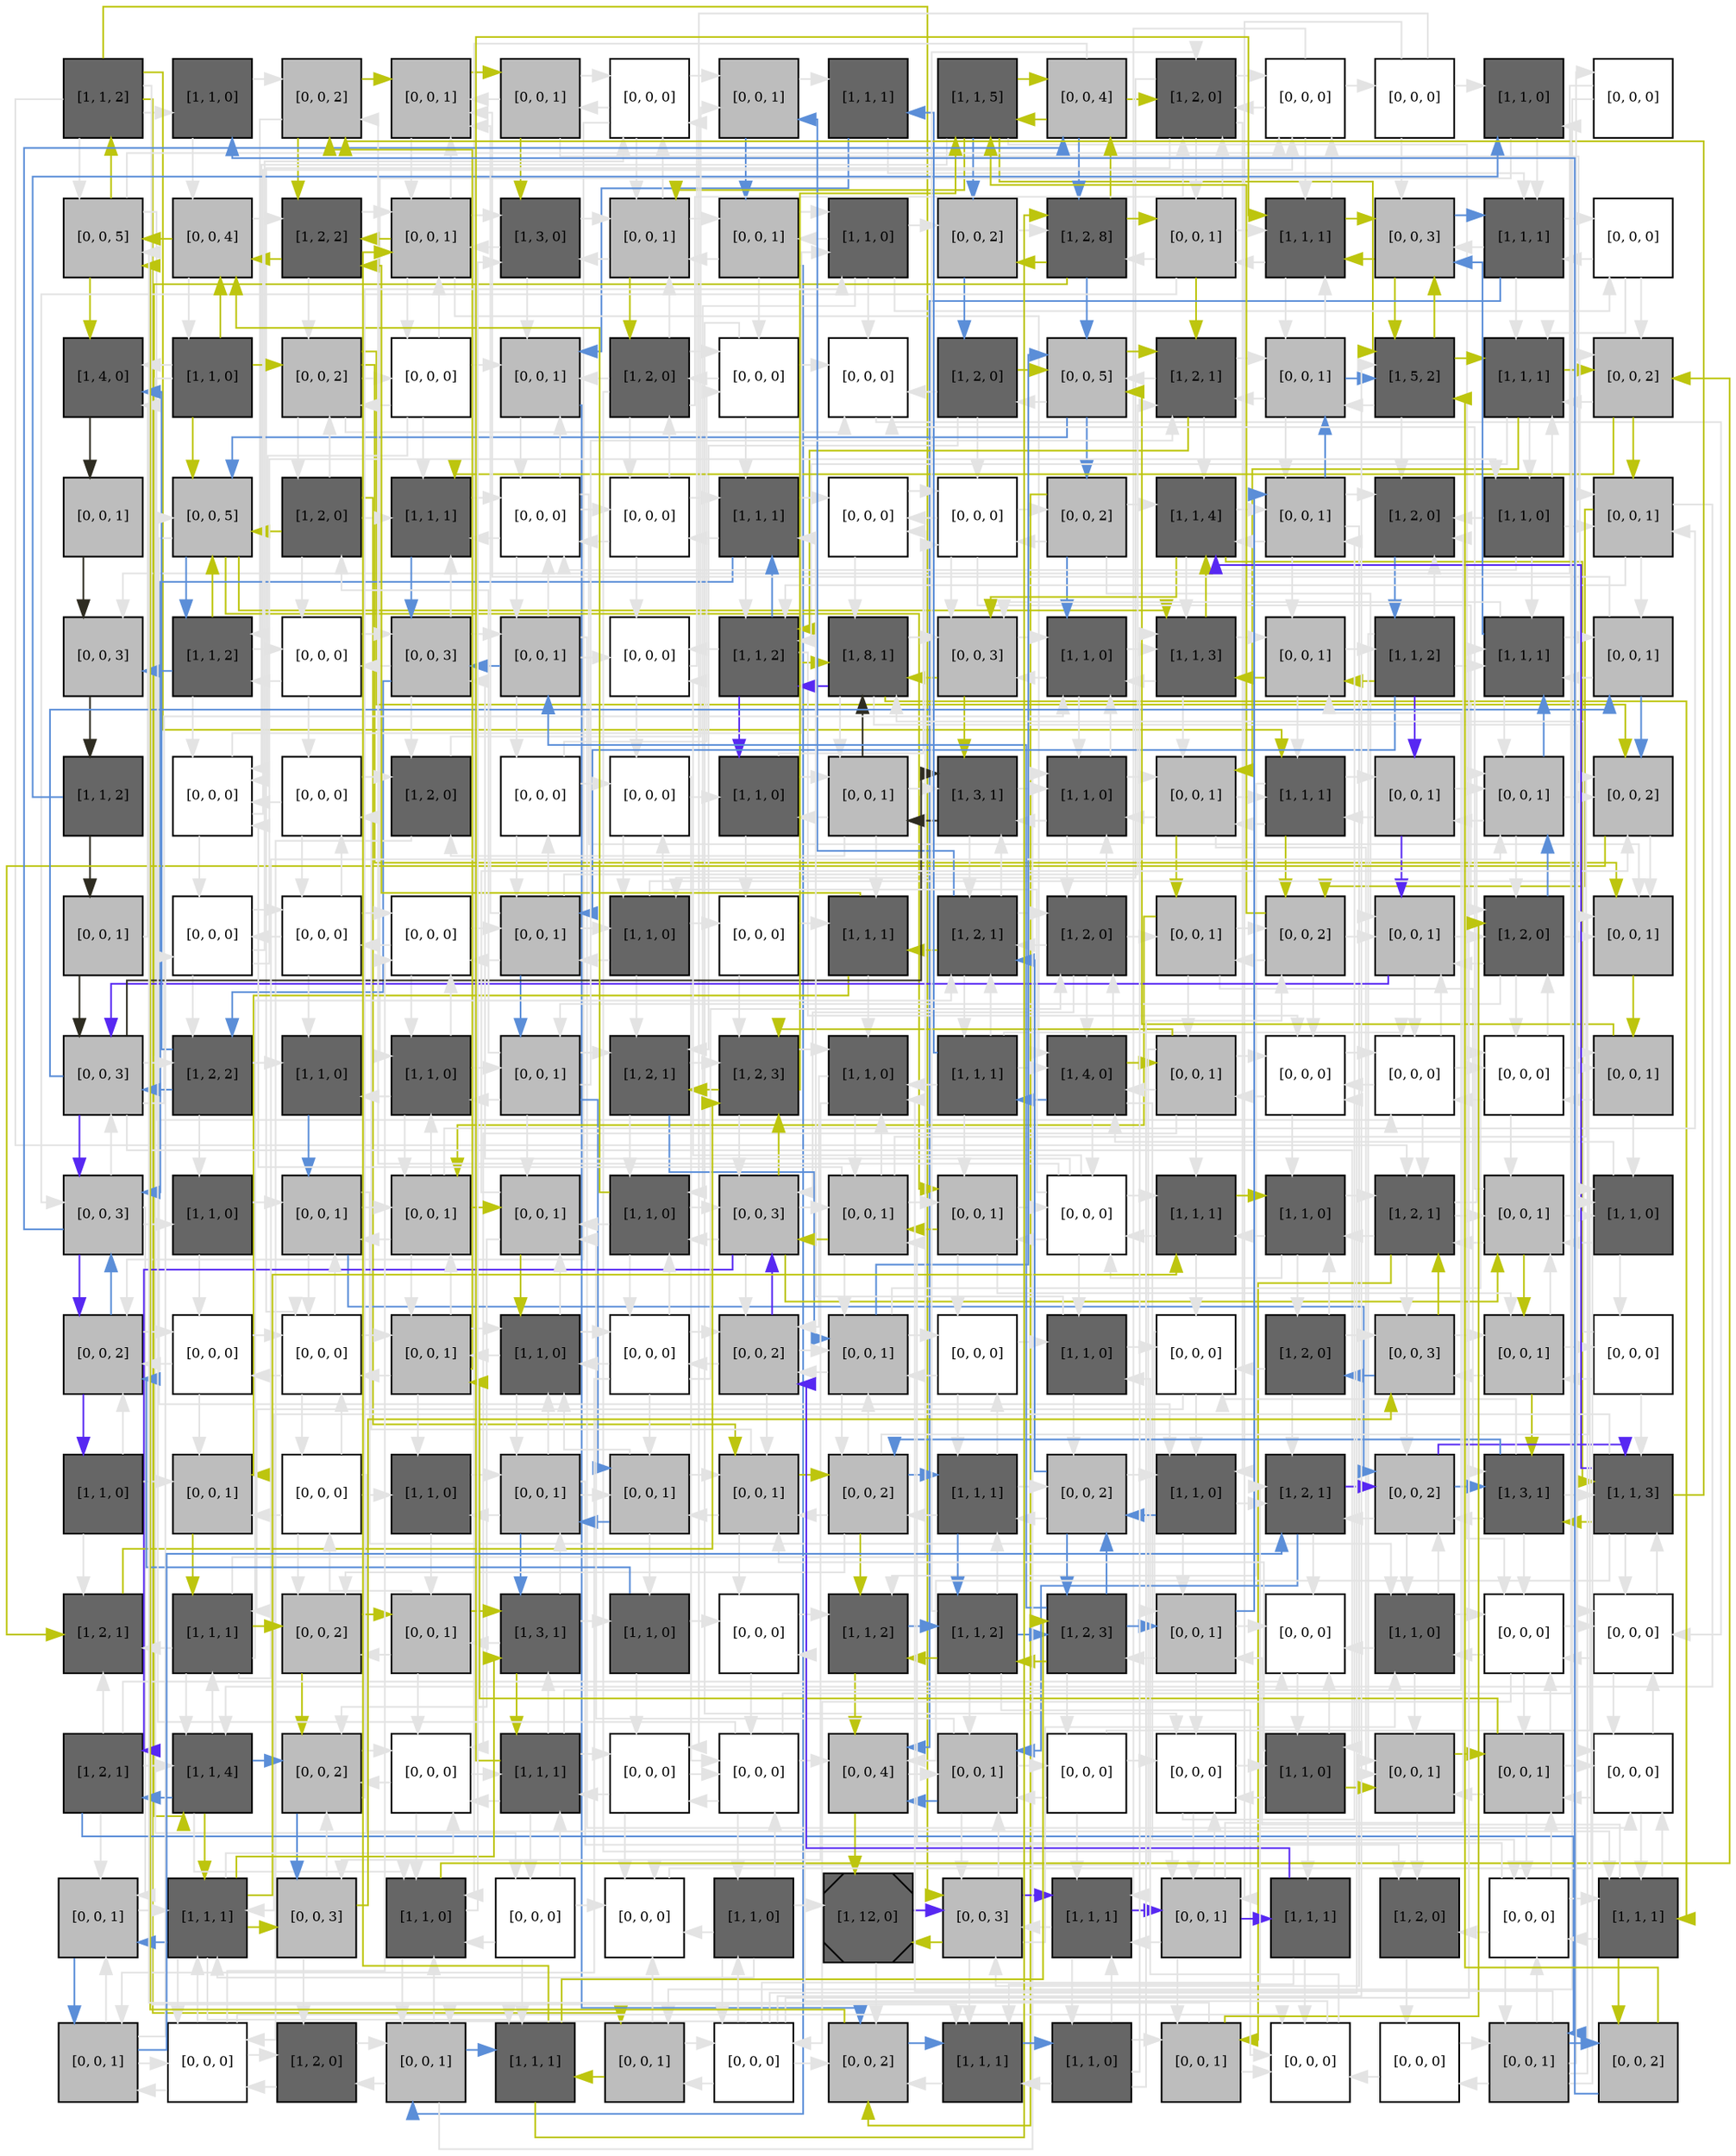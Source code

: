 digraph layout  {
rankdir=TB;
splines=ortho;
node [fixedsize=false, style=filled, width="0.6"];
edge [constraint=false];
0 [fillcolor="#666666", fontsize=8, label="[1, 1, 2]", shape=square, tooltip="name:  NCOR2 ,\nin_degree: 1,\nout_degree: 7"];
1 [fillcolor="#666666", fontsize=8, label="[1, 1, 0]", shape=square, tooltip="name:  DPP4 ,\nin_degree: 2,\nout_degree: 2"];
2 [fillcolor="#bdbdbd", fontsize=8, label="[0, 0, 2]", shape=square, tooltip="name: None,\nin_degree: 4,\nout_degree: 3"];
3 [fillcolor="#bdbdbd", fontsize=8, label="[0, 0, 1]", shape=square, tooltip="name: None,\nin_degree: 5,\nout_degree: 2"];
4 [fillcolor="#bdbdbd", fontsize=8, label="[0, 0, 1]", shape=square, tooltip="name: None,\nin_degree: 2,\nout_degree: 4"];
5 [fillcolor="#FFFFFF", fontsize=8, label="[0, 0, 0]", shape=square, tooltip="name: None,\nin_degree: 4,\nout_degree: 4"];
6 [fillcolor="#bdbdbd", fontsize=8, label="[0, 0, 1]", shape=square, tooltip="name: None,\nin_degree: 3,\nout_degree: 2"];
7 [fillcolor="#666666", fontsize=8, label="[1, 1, 1]", shape=square, tooltip="name:  BMI1 ,\nin_degree: 2,\nout_degree: 2"];
8 [fillcolor="#666666", fontsize=8, label="[1, 1, 5]", shape=square, tooltip="name:  LMNA ,\nin_degree: 3,\nout_degree: 6"];
9 [fillcolor="#bdbdbd", fontsize=8, label="[0, 0, 4]", shape=square, tooltip="name: None,\nin_degree: 3,\nout_degree: 4"];
10 [fillcolor="#666666", fontsize=8, label="[1, 2, 0]", shape=square, tooltip="name:  PLD1 ,\nin_degree: 5,\nout_degree: 5"];
11 [fillcolor="#FFFFFF", fontsize=8, label="[0, 0, 0]", shape=square, tooltip="name: None,\nin_degree: 4,\nout_degree: 4"];
12 [fillcolor="#FFFFFF", fontsize=8, label="[0, 0, 0]", shape=square, tooltip="name: None,\nin_degree: 1,\nout_degree: 4"];
13 [fillcolor="#666666", fontsize=8, label="[1, 1, 0]", shape=square, tooltip="name:  HIST2H2AA3 ,\nin_degree: 3,\nout_degree: 2"];
14 [fillcolor="#FFFFFF", fontsize=8, label="[0, 0, 0]", shape=square, tooltip="name: None,\nin_degree: 1,\nout_degree: 2"];
15 [fillcolor="#bdbdbd", fontsize=8, label="[0, 0, 5]", shape=square, tooltip="name: None,\nin_degree: 4,\nout_degree: 4"];
16 [fillcolor="#bdbdbd", fontsize=8, label="[0, 0, 4]", shape=square, tooltip="name: None,\nin_degree: 4,\nout_degree: 3"];
17 [fillcolor="#666666", fontsize=8, label="[1, 2, 2]", shape=square, tooltip="name:  CD79A ,\nin_degree: 4,\nout_degree: 3"];
18 [fillcolor="#bdbdbd", fontsize=8, label="[0, 0, 1]", shape=square, tooltip="name: None,\nin_degree: 5,\nout_degree: 5"];
19 [fillcolor="#666666", fontsize=8, label="[1, 3, 0]", shape=square, tooltip="name:  AICDA ,\nin_degree: 4,\nout_degree: 3"];
20 [fillcolor="#bdbdbd", fontsize=8, label="[0, 0, 1]", shape=square, tooltip="name: None,\nin_degree: 5,\nout_degree: 4"];
21 [fillcolor="#bdbdbd", fontsize=8, label="[0, 0, 1]", shape=square, tooltip="name: None,\nin_degree: 3,\nout_degree: 4"];
22 [fillcolor="#666666", fontsize=8, label="[1, 1, 0]", shape=square, tooltip="name:  CHST2 ,\nin_degree: 3,\nout_degree: 5"];
23 [fillcolor="#bdbdbd", fontsize=8, label="[0, 0, 2]", shape=square, tooltip="name: None,\nin_degree: 3,\nout_degree: 2"];
24 [fillcolor="#666666", fontsize=8, label="[1, 2, 8]", shape=square, tooltip="name:  CAV1 ,\nin_degree: 4,\nout_degree: 5"];
25 [fillcolor="#bdbdbd", fontsize=8, label="[0, 0, 1]", shape=square, tooltip="name: None,\nin_degree: 3,\nout_degree: 5"];
26 [fillcolor="#666666", fontsize=8, label="[1, 1, 1]", shape=square, tooltip="name:  ILK ,\nin_degree: 5,\nout_degree: 4"];
27 [fillcolor="#bdbdbd", fontsize=8, label="[0, 0, 3]", shape=square, tooltip="name: None,\nin_degree: 5,\nout_degree: 3"];
28 [fillcolor="#666666", fontsize=8, label="[1, 1, 1]", shape=square, tooltip="name:  H2AFX ,\nin_degree: 4,\nout_degree: 4"];
29 [fillcolor="#FFFFFF", fontsize=8, label="[0, 0, 0]", shape=square, tooltip="name: None,\nin_degree: 2,\nout_degree: 3"];
30 [fillcolor="#666666", fontsize=8, label="[1, 4, 0]", shape=square, tooltip="name:  JAK1 ,\nin_degree: 4,\nout_degree: 1"];
31 [fillcolor="#666666", fontsize=8, label="[1, 1, 0]", shape=square, tooltip="name:  IFNGR2 ,\nin_degree: 1,\nout_degree: 5"];
32 [fillcolor="#bdbdbd", fontsize=8, label="[0, 0, 2]", shape=square, tooltip="name: None,\nin_degree: 4,\nout_degree: 5"];
33 [fillcolor="#FFFFFF", fontsize=8, label="[0, 0, 0]", shape=square, tooltip="name: None,\nin_degree: 2,\nout_degree: 5"];
34 [fillcolor="#bdbdbd", fontsize=8, label="[0, 0, 1]", shape=square, tooltip="name: None,\nin_degree: 5,\nout_degree: 2"];
35 [fillcolor="#666666", fontsize=8, label="[1, 2, 0]", shape=square, tooltip="name:  VDR ,\nin_degree: 3,\nout_degree: 6"];
36 [fillcolor="#FFFFFF", fontsize=8, label="[0, 0, 0]", shape=square, tooltip="name: None,\nin_degree: 3,\nout_degree: 4"];
37 [fillcolor="#FFFFFF", fontsize=8, label="[0, 0, 0]", shape=square, tooltip="name: None,\nin_degree: 5,\nout_degree: 1"];
38 [fillcolor="#666666", fontsize=8, label="[1, 2, 0]", shape=square, tooltip="name:  HDAC9 ,\nin_degree: 2,\nout_degree: 4"];
39 [fillcolor="#bdbdbd", fontsize=8, label="[0, 0, 5]", shape=square, tooltip="name: None,\nin_degree: 5,\nout_degree: 4"];
40 [fillcolor="#666666", fontsize=8, label="[1, 2, 1]", shape=square, tooltip="name:  APOBEC3G ,\nin_degree: 5,\nout_degree: 4"];
41 [fillcolor="#bdbdbd", fontsize=8, label="[0, 0, 1]", shape=square, tooltip="name: None,\nin_degree: 4,\nout_degree: 4"];
42 [fillcolor="#666666", fontsize=8, label="[1, 5, 2]", shape=square, tooltip="name:  EGR1 ,\nin_degree: 5,\nout_degree: 4"];
43 [fillcolor="#666666", fontsize=8, label="[1, 1, 1]", shape=square, tooltip="name:  MYLK ,\nin_degree: 5,\nout_degree: 4"];
44 [fillcolor="#bdbdbd", fontsize=8, label="[0, 0, 2]", shape=square, tooltip="name: None,\nin_degree: 4,\nout_degree: 3"];
45 [fillcolor="#bdbdbd", fontsize=8, label="[0, 0, 1]", shape=square, tooltip="name: None,\nin_degree: 1,\nout_degree: 1"];
46 [fillcolor="#bdbdbd", fontsize=8, label="[0, 0, 5]", shape=square, tooltip="name: None,\nin_degree: 5,\nout_degree: 4"];
47 [fillcolor="#666666", fontsize=8, label="[1, 2, 0]", shape=square, tooltip="name:  ADM ,\nin_degree: 2,\nout_degree: 5"];
48 [fillcolor="#666666", fontsize=8, label="[1, 1, 1]", shape=square, tooltip="name:  AKAP12 ,\nin_degree: 5,\nout_degree: 2"];
49 [fillcolor="#FFFFFF", fontsize=8, label="[0, 0, 0]", shape=square, tooltip="name: None,\nin_degree: 5,\nout_degree: 5"];
50 [fillcolor="#FFFFFF", fontsize=8, label="[0, 0, 0]", shape=square, tooltip="name: None,\nin_degree: 3,\nout_degree: 4"];
51 [fillcolor="#666666", fontsize=8, label="[1, 1, 1]", shape=square, tooltip="name:  CREM ,\nin_degree: 4,\nout_degree: 4"];
52 [fillcolor="#FFFFFF", fontsize=8, label="[0, 0, 0]", shape=square, tooltip="name: None,\nin_degree: 3,\nout_degree: 2"];
53 [fillcolor="#FFFFFF", fontsize=8, label="[0, 0, 0]", shape=square, tooltip="name: None,\nin_degree: 4,\nout_degree: 4"];
54 [fillcolor="#bdbdbd", fontsize=8, label="[0, 0, 2]", shape=square, tooltip="name: None,\nin_degree: 2,\nout_degree: 5"];
55 [fillcolor="#666666", fontsize=8, label="[1, 1, 4]", shape=square, tooltip="name:  CD27 ,\nin_degree: 5,\nout_degree: 4"];
56 [fillcolor="#bdbdbd", fontsize=8, label="[0, 0, 1]", shape=square, tooltip="name: None,\nin_degree: 4,\nout_degree: 5"];
57 [fillcolor="#666666", fontsize=8, label="[1, 2, 0]", shape=square, tooltip="name:  IGF1R ,\nin_degree: 5,\nout_degree: 1"];
58 [fillcolor="#666666", fontsize=8, label="[1, 1, 0]", shape=square, tooltip="name:  EED ,\nin_degree: 2,\nout_degree: 5"];
59 [fillcolor="#bdbdbd", fontsize=8, label="[0, 0, 1]", shape=square, tooltip="name: None,\nin_degree: 4,\nout_degree: 4"];
60 [fillcolor="#bdbdbd", fontsize=8, label="[0, 0, 3]", shape=square, tooltip="name: None,\nin_degree: 3,\nout_degree: 1"];
61 [fillcolor="#666666", fontsize=8, label="[1, 1, 2]", shape=square, tooltip="name:  CD81 ,\nin_degree: 3,\nout_degree: 4"];
62 [fillcolor="#FFFFFF", fontsize=8, label="[0, 0, 0]", shape=square, tooltip="name: None,\nin_degree: 3,\nout_degree: 3"];
63 [fillcolor="#bdbdbd", fontsize=8, label="[0, 0, 3]", shape=square, tooltip="name: None,\nin_degree: 4,\nout_degree: 5"];
64 [fillcolor="#bdbdbd", fontsize=8, label="[0, 0, 1]", shape=square, tooltip="name: None,\nin_degree: 3,\nout_degree: 5"];
65 [fillcolor="#FFFFFF", fontsize=8, label="[0, 0, 0]", shape=square, tooltip="name: None,\nin_degree: 4,\nout_degree: 2"];
66 [fillcolor="#666666", fontsize=8, label="[1, 1, 2]", shape=square, tooltip="name:  SKI ,\nin_degree: 5,\nout_degree: 5"];
67 [fillcolor="#666666", fontsize=8, label="[1, 8, 1]", shape=square, tooltip="name:  FOS ,\nin_degree: 5,\nout_degree: 5"];
68 [fillcolor="#bdbdbd", fontsize=8, label="[0, 0, 3]", shape=square, tooltip="name: None,\nin_degree: 5,\nout_degree: 3"];
69 [fillcolor="#666666", fontsize=8, label="[1, 1, 0]", shape=square, tooltip="name:  MARCKS ,\nin_degree: 5,\nout_degree: 3"];
70 [fillcolor="#666666", fontsize=8, label="[1, 1, 3]", shape=square, tooltip="name:  LIG1 ,\nin_degree: 5,\nout_degree: 4"];
71 [fillcolor="#bdbdbd", fontsize=8, label="[0, 0, 1]", shape=square, tooltip="name: None,\nin_degree: 4,\nout_degree: 3"];
72 [fillcolor="#666666", fontsize=8, label="[1, 1, 2]", shape=square, tooltip="name:  HSP90AA1 ,\nin_degree: 2,\nout_degree: 6"];
73 [fillcolor="#666666", fontsize=8, label="[1, 1, 1]", shape=square, tooltip="name:  RRM1 ,\nin_degree: 5,\nout_degree: 4"];
74 [fillcolor="#bdbdbd", fontsize=8, label="[0, 0, 1]", shape=square, tooltip="name: None,\nin_degree: 3,\nout_degree: 3"];
75 [fillcolor="#666666", fontsize=8, label="[1, 1, 2]", shape=square, tooltip="name:  CD70 ,\nin_degree: 1,\nout_degree: 2"];
76 [fillcolor="#FFFFFF", fontsize=8, label="[0, 0, 0]", shape=square, tooltip="name: None,\nin_degree: 5,\nout_degree: 3"];
77 [fillcolor="#FFFFFF", fontsize=8, label="[0, 0, 0]", shape=square, tooltip="name: None,\nin_degree: 3,\nout_degree: 3"];
78 [fillcolor="#666666", fontsize=8, label="[1, 2, 0]", shape=square, tooltip="name:  NFE2L2 ,\nin_degree: 3,\nout_degree: 2"];
79 [fillcolor="#FFFFFF", fontsize=8, label="[0, 0, 0]", shape=square, tooltip="name: None,\nin_degree: 2,\nout_degree: 3"];
80 [fillcolor="#FFFFFF", fontsize=8, label="[0, 0, 0]", shape=square, tooltip="name: None,\nin_degree: 3,\nout_degree: 3"];
81 [fillcolor="#666666", fontsize=8, label="[1, 1, 0]", shape=square, tooltip="name:  CD63 ,\nin_degree: 3,\nout_degree: 3"];
82 [fillcolor="#bdbdbd", fontsize=8, label="[0, 0, 1]", shape=square, tooltip="name: None,\nin_degree: 3,\nout_degree: 5"];
83 [fillcolor="#666666", fontsize=8, label="[1, 3, 1]", shape=square, tooltip="name:  MIF ,\nin_degree: 5,\nout_degree: 3"];
84 [fillcolor="#666666", fontsize=8, label="[1, 1, 0]", shape=square, tooltip="name:  PTCH1 ,\nin_degree: 5,\nout_degree: 4"];
85 [fillcolor="#bdbdbd", fontsize=8, label="[0, 0, 1]", shape=square, tooltip="name: None,\nin_degree: 4,\nout_degree: 4"];
86 [fillcolor="#666666", fontsize=8, label="[1, 1, 1]", shape=square, tooltip="name:  RFC5 ,\nin_degree: 4,\nout_degree: 4"];
87 [fillcolor="#bdbdbd", fontsize=8, label="[0, 0, 1]", shape=square, tooltip="name: None,\nin_degree: 3,\nout_degree: 3"];
88 [fillcolor="#bdbdbd", fontsize=8, label="[0, 0, 1]", shape=square, tooltip="name: None,\nin_degree: 5,\nout_degree: 4"];
89 [fillcolor="#bdbdbd", fontsize=8, label="[0, 0, 2]", shape=square, tooltip="name: None,\nin_degree: 5,\nout_degree: 2"];
90 [fillcolor="#bdbdbd", fontsize=8, label="[0, 0, 1]", shape=square, tooltip="name: None,\nin_degree: 1,\nout_degree: 2"];
91 [fillcolor="#FFFFFF", fontsize=8, label="[0, 0, 0]", shape=square, tooltip="name: None,\nin_degree: 3,\nout_degree: 4"];
92 [fillcolor="#FFFFFF", fontsize=8, label="[0, 0, 0]", shape=square, tooltip="name: None,\nin_degree: 3,\nout_degree: 4"];
93 [fillcolor="#FFFFFF", fontsize=8, label="[0, 0, 0]", shape=square, tooltip="name: None,\nin_degree: 4,\nout_degree: 3"];
94 [fillcolor="#bdbdbd", fontsize=8, label="[0, 0, 1]", shape=square, tooltip="name: None,\nin_degree: 4,\nout_degree: 6"];
95 [fillcolor="#666666", fontsize=8, label="[1, 1, 0]", shape=square, tooltip="name:  MAP2K6 ,\nin_degree: 3,\nout_degree: 4"];
96 [fillcolor="#FFFFFF", fontsize=8, label="[0, 0, 0]", shape=square, tooltip="name: None,\nin_degree: 2,\nout_degree: 2"];
97 [fillcolor="#666666", fontsize=8, label="[1, 1, 1]", shape=square, tooltip="name:  CTSB ,\nin_degree: 3,\nout_degree: 3"];
98 [fillcolor="#666666", fontsize=8, label="[1, 2, 1]", shape=square, tooltip="name:  IL7 ,\nin_degree: 5,\nout_degree: 5"];
99 [fillcolor="#666666", fontsize=8, label="[1, 2, 0]", shape=square, tooltip="name:  EZH2 ,\nin_degree: 4,\nout_degree: 5"];
100 [fillcolor="#bdbdbd", fontsize=8, label="[0, 0, 1]", shape=square, tooltip="name: None,\nin_degree: 3,\nout_degree: 4"];
101 [fillcolor="#bdbdbd", fontsize=8, label="[0, 0, 2]", shape=square, tooltip="name: None,\nin_degree: 4,\nout_degree: 4"];
102 [fillcolor="#bdbdbd", fontsize=8, label="[0, 0, 1]", shape=square, tooltip="name: None,\nin_degree: 5,\nout_degree: 3"];
103 [fillcolor="#666666", fontsize=8, label="[1, 2, 0]", shape=square, tooltip="name:  INPP5D ,\nin_degree: 5,\nout_degree: 5"];
104 [fillcolor="#bdbdbd", fontsize=8, label="[0, 0, 1]", shape=square, tooltip="name: None,\nin_degree: 5,\nout_degree: 1"];
105 [fillcolor="#bdbdbd", fontsize=8, label="[0, 0, 3]", shape=square, tooltip="name: None,\nin_degree: 4,\nout_degree: 6"];
106 [fillcolor="#666666", fontsize=8, label="[1, 2, 2]", shape=square, tooltip="name:  ALOX5 ,\nin_degree: 3,\nout_degree: 4"];
107 [fillcolor="#666666", fontsize=8, label="[1, 1, 0]", shape=square, tooltip="name:  LGALS1 ,\nin_degree: 3,\nout_degree: 1"];
108 [fillcolor="#666666", fontsize=8, label="[1, 1, 0]", shape=square, tooltip="name:  HIST1H3H ,\nin_degree: 4,\nout_degree: 4"];
109 [fillcolor="#bdbdbd", fontsize=8, label="[0, 0, 1]", shape=square, tooltip="name: None,\nin_degree: 3,\nout_degree: 6"];
110 [fillcolor="#666666", fontsize=8, label="[1, 2, 1]", shape=square, tooltip="name:  SELL ,\nin_degree: 4,\nout_degree: 3"];
111 [fillcolor="#666666", fontsize=8, label="[1, 2, 3]", shape=square, tooltip="name:  CD69 ,\nin_degree: 5,\nout_degree: 4"];
112 [fillcolor="#666666", fontsize=8, label="[1, 1, 0]", shape=square, tooltip="name:  RPS6KA5 ,\nin_degree: 5,\nout_degree: 3"];
113 [fillcolor="#666666", fontsize=8, label="[1, 1, 1]", shape=square, tooltip="name:  TNFRSF1B ,\nin_degree: 2,\nout_degree: 6"];
114 [fillcolor="#666666", fontsize=8, label="[1, 4, 0]", shape=square, tooltip="name:  APP ,\nin_degree: 5,\nout_degree: 5"];
115 [fillcolor="#bdbdbd", fontsize=8, label="[0, 0, 1]", shape=square, tooltip="name: None,\nin_degree: 3,\nout_degree: 6"];
116 [fillcolor="#FFFFFF", fontsize=8, label="[0, 0, 0]", shape=square, tooltip="name: None,\nin_degree: 5,\nout_degree: 3"];
117 [fillcolor="#FFFFFF", fontsize=8, label="[0, 0, 0]", shape=square, tooltip="name: None,\nin_degree: 5,\nout_degree: 4"];
118 [fillcolor="#FFFFFF", fontsize=8, label="[0, 0, 0]", shape=square, tooltip="name: None,\nin_degree: 4,\nout_degree: 4"];
119 [fillcolor="#bdbdbd", fontsize=8, label="[0, 0, 1]", shape=square, tooltip="name: None,\nin_degree: 3,\nout_degree: 3"];
120 [fillcolor="#bdbdbd", fontsize=8, label="[0, 0, 3]", shape=square, tooltip="name: None,\nin_degree: 4,\nout_degree: 5"];
121 [fillcolor="#666666", fontsize=8, label="[1, 1, 0]", shape=square, tooltip="name:  SIAH1 ,\nin_degree: 2,\nout_degree: 2"];
122 [fillcolor="#bdbdbd", fontsize=8, label="[0, 0, 1]", shape=square, tooltip="name: None,\nin_degree: 4,\nout_degree: 4"];
123 [fillcolor="#bdbdbd", fontsize=8, label="[0, 0, 1]", shape=square, tooltip="name: None,\nin_degree: 4,\nout_degree: 5"];
124 [fillcolor="#bdbdbd", fontsize=8, label="[0, 0, 1]", shape=square, tooltip="name: None,\nin_degree: 5,\nout_degree: 3"];
125 [fillcolor="#666666", fontsize=8, label="[1, 1, 0]", shape=square, tooltip="name:  FRK ,\nin_degree: 4,\nout_degree: 4"];
126 [fillcolor="#bdbdbd", fontsize=8, label="[0, 0, 3]", shape=square, tooltip="name: None,\nin_degree: 5,\nout_degree: 6"];
127 [fillcolor="#bdbdbd", fontsize=8, label="[0, 0, 1]", shape=square, tooltip="name: None,\nin_degree: 4,\nout_degree: 6"];
128 [fillcolor="#bdbdbd", fontsize=8, label="[0, 0, 1]", shape=square, tooltip="name: None,\nin_degree: 4,\nout_degree: 4"];
129 [fillcolor="#FFFFFF", fontsize=8, label="[0, 0, 0]", shape=square, tooltip="name: None,\nin_degree: 4,\nout_degree: 7"];
130 [fillcolor="#666666", fontsize=8, label="[1, 1, 1]", shape=square, tooltip="name:  GSK3B ,\nin_degree: 4,\nout_degree: 3"];
131 [fillcolor="#666666", fontsize=8, label="[1, 1, 0]", shape=square, tooltip="name:  MAP4K4 ,\nin_degree: 4,\nout_degree: 4"];
132 [fillcolor="#666666", fontsize=8, label="[1, 2, 1]", shape=square, tooltip="name:  PAX3 ,\nin_degree: 5,\nout_degree: 5"];
133 [fillcolor="#bdbdbd", fontsize=8, label="[0, 0, 1]", shape=square, tooltip="name: None,\nin_degree: 5,\nout_degree: 4"];
134 [fillcolor="#666666", fontsize=8, label="[1, 1, 0]", shape=square, tooltip="name:  NOTCH2 ,\nin_degree: 4,\nout_degree: 3"];
135 [fillcolor="#bdbdbd", fontsize=8, label="[0, 0, 2]", shape=square, tooltip="name: None,\nin_degree: 5,\nout_degree: 3"];
136 [fillcolor="#FFFFFF", fontsize=8, label="[0, 0, 0]", shape=square, tooltip="name: None,\nin_degree: 3,\nout_degree: 3"];
137 [fillcolor="#FFFFFF", fontsize=8, label="[0, 0, 0]", shape=square, tooltip="name: None,\nin_degree: 5,\nout_degree: 4"];
138 [fillcolor="#bdbdbd", fontsize=8, label="[0, 0, 1]", shape=square, tooltip="name: None,\nin_degree: 4,\nout_degree: 5"];
139 [fillcolor="#666666", fontsize=8, label="[1, 1, 0]", shape=square, tooltip="name:  MYL9 ,\nin_degree: 5,\nout_degree: 4"];
140 [fillcolor="#FFFFFF", fontsize=8, label="[0, 0, 0]", shape=square, tooltip="name: None,\nin_degree: 3,\nout_degree: 6"];
141 [fillcolor="#bdbdbd", fontsize=8, label="[0, 0, 2]", shape=square, tooltip="name: None,\nin_degree: 5,\nout_degree: 4"];
142 [fillcolor="#bdbdbd", fontsize=8, label="[0, 0, 1]", shape=square, tooltip="name: None,\nin_degree: 5,\nout_degree: 5"];
143 [fillcolor="#FFFFFF", fontsize=8, label="[0, 0, 0]", shape=square, tooltip="name: None,\nin_degree: 3,\nout_degree: 3"];
144 [fillcolor="#666666", fontsize=8, label="[1, 1, 0]", shape=square, tooltip="name:  CD86 ,\nin_degree: 3,\nout_degree: 3"];
145 [fillcolor="#FFFFFF", fontsize=8, label="[0, 0, 0]", shape=square, tooltip="name: None,\nin_degree: 4,\nout_degree: 3"];
146 [fillcolor="#666666", fontsize=8, label="[1, 2, 0]", shape=square, tooltip="name:  PRF1 ,\nin_degree: 2,\nout_degree: 4"];
147 [fillcolor="#bdbdbd", fontsize=8, label="[0, 0, 3]", shape=square, tooltip="name: None,\nin_degree: 4,\nout_degree: 4"];
148 [fillcolor="#bdbdbd", fontsize=8, label="[0, 0, 1]", shape=square, tooltip="name: None,\nin_degree: 4,\nout_degree: 4"];
149 [fillcolor="#FFFFFF", fontsize=8, label="[0, 0, 0]", shape=square, tooltip="name: None,\nin_degree: 2,\nout_degree: 3"];
150 [fillcolor="#666666", fontsize=8, label="[1, 1, 0]", shape=square, tooltip="name:  OGT ,\nin_degree: 1,\nout_degree: 3"];
151 [fillcolor="#bdbdbd", fontsize=8, label="[0, 0, 1]", shape=square, tooltip="name: None,\nin_degree: 4,\nout_degree: 1"];
152 [fillcolor="#FFFFFF", fontsize=8, label="[0, 0, 0]", shape=square, tooltip="name: None,\nin_degree: 2,\nout_degree: 5"];
153 [fillcolor="#666666", fontsize=8, label="[1, 1, 0]", shape=square, tooltip="name:  AFF1 ,\nin_degree: 3,\nout_degree: 2"];
154 [fillcolor="#bdbdbd", fontsize=8, label="[0, 0, 1]", shape=square, tooltip="name: None,\nin_degree: 4,\nout_degree: 5"];
155 [fillcolor="#bdbdbd", fontsize=8, label="[0, 0, 1]", shape=square, tooltip="name: None,\nin_degree: 4,\nout_degree: 4"];
156 [fillcolor="#bdbdbd", fontsize=8, label="[0, 0, 1]", shape=square, tooltip="name: None,\nin_degree: 5,\nout_degree: 4"];
157 [fillcolor="#bdbdbd", fontsize=8, label="[0, 0, 2]", shape=square, tooltip="name: None,\nin_degree: 4,\nout_degree: 6"];
158 [fillcolor="#666666", fontsize=8, label="[1, 1, 1]", shape=square, tooltip="name:  FYN ,\nin_degree: 4,\nout_degree: 4"];
159 [fillcolor="#bdbdbd", fontsize=8, label="[0, 0, 2]", shape=square, tooltip="name: None,\nin_degree: 4,\nout_degree: 4"];
160 [fillcolor="#666666", fontsize=8, label="[1, 1, 0]", shape=square, tooltip="name:  IL10RA ,\nin_degree: 4,\nout_degree: 3"];
161 [fillcolor="#666666", fontsize=8, label="[1, 2, 1]", shape=square, tooltip="name:  SELP ,\nin_degree: 5,\nout_degree: 3"];
162 [fillcolor="#bdbdbd", fontsize=8, label="[0, 0, 2]", shape=square, tooltip="name: None,\nin_degree: 5,\nout_degree: 4"];
163 [fillcolor="#666666", fontsize=8, label="[1, 3, 1]", shape=square, tooltip="name:  PCNA ,\nin_degree: 4,\nout_degree: 5"];
164 [fillcolor="#666666", fontsize=8, label="[1, 1, 3]", shape=square, tooltip="name:  HSP90B1 ,\nin_degree: 5,\nout_degree: 6"];
165 [fillcolor="#666666", fontsize=8, label="[1, 2, 1]", shape=square, tooltip="name:  PRKCA ,\nin_degree: 4,\nout_degree: 1"];
166 [fillcolor="#666666", fontsize=8, label="[1, 1, 1]", shape=square, tooltip="name:  RUNX3 ,\nin_degree: 3,\nout_degree: 6"];
167 [fillcolor="#bdbdbd", fontsize=8, label="[0, 0, 2]", shape=square, tooltip="name: None,\nin_degree: 4,\nout_degree: 2"];
168 [fillcolor="#bdbdbd", fontsize=8, label="[0, 0, 1]", shape=square, tooltip="name: None,\nin_degree: 3,\nout_degree: 4"];
169 [fillcolor="#666666", fontsize=8, label="[1, 3, 1]", shape=square, tooltip="name:  CASP3 ,\nin_degree: 4,\nout_degree: 4"];
170 [fillcolor="#666666", fontsize=8, label="[1, 1, 0]", shape=square, tooltip="name:  ANXA2 ,\nin_degree: 2,\nout_degree: 3"];
171 [fillcolor="#FFFFFF", fontsize=8, label="[0, 0, 0]", shape=square, tooltip="name: None,\nin_degree: 3,\nout_degree: 2"];
172 [fillcolor="#666666", fontsize=8, label="[1, 1, 2]", shape=square, tooltip="name:  NAB1 ,\nin_degree: 4,\nout_degree: 2"];
173 [fillcolor="#666666", fontsize=8, label="[1, 1, 2]", shape=square, tooltip="name:  MGAT5 ,\nin_degree: 3,\nout_degree: 6"];
174 [fillcolor="#666666", fontsize=8, label="[1, 2, 3]", shape=square, tooltip="name:  LPL ,\nin_degree: 4,\nout_degree: 5"];
175 [fillcolor="#bdbdbd", fontsize=8, label="[0, 0, 1]", shape=square, tooltip="name: None,\nin_degree: 4,\nout_degree: 4"];
176 [fillcolor="#FFFFFF", fontsize=8, label="[0, 0, 0]", shape=square, tooltip="name: None,\nin_degree: 5,\nout_degree: 1"];
177 [fillcolor="#666666", fontsize=8, label="[1, 1, 0]", shape=square, tooltip="name:  AEBP1 ,\nin_degree: 4,\nout_degree: 4"];
178 [fillcolor="#FFFFFF", fontsize=8, label="[0, 0, 0]", shape=square, tooltip="name: None,\nin_degree: 5,\nout_degree: 4"];
179 [fillcolor="#FFFFFF", fontsize=8, label="[0, 0, 0]", shape=square, tooltip="name: None,\nin_degree: 5,\nout_degree: 3"];
180 [fillcolor="#666666", fontsize=8, label="[1, 2, 1]", shape=square, tooltip="name:  CCND2 ,\nin_degree: 2,\nout_degree: 5"];
181 [fillcolor="#666666", fontsize=8, label="[1, 1, 4]", shape=square, tooltip="name:  CD74 ,\nin_degree: 4,\nout_degree: 5"];
182 [fillcolor="#bdbdbd", fontsize=8, label="[0, 0, 2]", shape=square, tooltip="name: None,\nin_degree: 5,\nout_degree: 3"];
183 [fillcolor="#FFFFFF", fontsize=8, label="[0, 0, 0]", shape=square, tooltip="name: None,\nin_degree: 5,\nout_degree: 3"];
184 [fillcolor="#666666", fontsize=8, label="[1, 1, 1]", shape=square, tooltip="name:  FCER2 ,\nin_degree: 4,\nout_degree: 6"];
185 [fillcolor="#FFFFFF", fontsize=8, label="[0, 0, 0]", shape=square, tooltip="name: None,\nin_degree: 4,\nout_degree: 3"];
186 [fillcolor="#FFFFFF", fontsize=8, label="[0, 0, 0]", shape=square, tooltip="name: None,\nin_degree: 4,\nout_degree: 5"];
187 [fillcolor="#bdbdbd", fontsize=8, label="[0, 0, 4]", shape=square, tooltip="name: None,\nin_degree: 5,\nout_degree: 2"];
188 [fillcolor="#bdbdbd", fontsize=8, label="[0, 0, 1]", shape=square, tooltip="name: None,\nin_degree: 5,\nout_degree: 4"];
189 [fillcolor="#FFFFFF", fontsize=8, label="[0, 0, 0]", shape=square, tooltip="name: None,\nin_degree: 2,\nout_degree: 4"];
190 [fillcolor="#FFFFFF", fontsize=8, label="[0, 0, 0]", shape=square, tooltip="name: None,\nin_degree: 5,\nout_degree: 3"];
191 [fillcolor="#666666", fontsize=8, label="[1, 1, 0]", shape=square, tooltip="name:  TCF3 ,\nin_degree: 3,\nout_degree: 5"];
192 [fillcolor="#bdbdbd", fontsize=8, label="[0, 0, 1]", shape=square, tooltip="name: None,\nin_degree: 5,\nout_degree: 2"];
193 [fillcolor="#bdbdbd", fontsize=8, label="[0, 0, 1]", shape=square, tooltip="name: None,\nin_degree: 4,\nout_degree: 5"];
194 [fillcolor="#FFFFFF", fontsize=8, label="[0, 0, 0]", shape=square, tooltip="name: None,\nin_degree: 5,\nout_degree: 3"];
195 [fillcolor="#bdbdbd", fontsize=8, label="[0, 0, 1]", shape=square, tooltip="name: None,\nin_degree: 4,\nout_degree: 2"];
196 [fillcolor="#666666", fontsize=8, label="[1, 1, 1]", shape=square, tooltip="name:  TGFBR3 ,\nin_degree: 5,\nout_degree: 7"];
197 [fillcolor="#bdbdbd", fontsize=8, label="[0, 0, 3]", shape=square, tooltip="name: None,\nin_degree: 3,\nout_degree: 3"];
198 [fillcolor="#666666", fontsize=8, label="[1, 1, 0]", shape=square, tooltip="name:  CNR1 ,\nin_degree: 5,\nout_degree: 3"];
199 [fillcolor="#FFFFFF", fontsize=8, label="[0, 0, 0]", shape=square, tooltip="name: None,\nin_degree: 2,\nout_degree: 4"];
200 [fillcolor="#FFFFFF", fontsize=8, label="[0, 0, 0]", shape=square, tooltip="name: None,\nin_degree: 5,\nout_degree: 1"];
201 [fillcolor="#666666", fontsize=8, label="[1, 1, 0]", shape=square, tooltip="name:  CUL5 ,\nin_degree: 2,\nout_degree: 5"];
202 [fillcolor="#666666", fontsize=8, label="[1, 12, 0]", shape=Msquare, tooltip="name:  PTEN ,\nin_degree: 3,\nout_degree: 2"];
203 [fillcolor="#bdbdbd", fontsize=8, label="[0, 0, 3]", shape=square, tooltip="name: None,\nin_degree: 5,\nout_degree: 5"];
204 [fillcolor="#666666", fontsize=8, label="[1, 1, 1]", shape=square, tooltip="name:  FGFR1 ,\nin_degree: 5,\nout_degree: 3"];
205 [fillcolor="#bdbdbd", fontsize=8, label="[0, 0, 1]", shape=square, tooltip="name: None,\nin_degree: 4,\nout_degree: 5"];
206 [fillcolor="#666666", fontsize=8, label="[1, 1, 1]", shape=square, tooltip="name:  CSDA ,\nin_degree: 2,\nout_degree: 3"];
207 [fillcolor="#666666", fontsize=8, label="[1, 2, 0]", shape=square, tooltip="name:  AKT3 ,\nin_degree: 3,\nout_degree: 1"];
208 [fillcolor="#FFFFFF", fontsize=8, label="[0, 0, 0]", shape=square, tooltip="name: None,\nin_degree: 4,\nout_degree: 5"];
209 [fillcolor="#666666", fontsize=8, label="[1, 1, 1]", shape=square, tooltip="name:  CSNK2A2 ,\nin_degree: 4,\nout_degree: 4"];
210 [fillcolor="#bdbdbd", fontsize=8, label="[0, 0, 1]", shape=square, tooltip="name: None,\nin_degree: 3,\nout_degree: 4"];
211 [fillcolor="#FFFFFF", fontsize=8, label="[0, 0, 0]", shape=square, tooltip="name: None,\nin_degree: 4,\nout_degree: 5"];
212 [fillcolor="#666666", fontsize=8, label="[1, 2, 0]", shape=square, tooltip="name:  CCL5 ,\nin_degree: 3,\nout_degree: 2"];
213 [fillcolor="#bdbdbd", fontsize=8, label="[0, 0, 1]", shape=square, tooltip="name: None,\nin_degree: 4,\nout_degree: 4"];
214 [fillcolor="#666666", fontsize=8, label="[1, 1, 1]", shape=square, tooltip="name:  TNF ,\nin_degree: 4,\nout_degree: 3"];
215 [fillcolor="#bdbdbd", fontsize=8, label="[0, 0, 1]", shape=square, tooltip="name: None,\nin_degree: 3,\nout_degree: 3"];
216 [fillcolor="#FFFFFF", fontsize=8, label="[0, 0, 0]", shape=square, tooltip="name: None,\nin_degree: 3,\nout_degree: 8"];
217 [fillcolor="#bdbdbd", fontsize=8, label="[0, 0, 2]", shape=square, tooltip="name: None,\nin_degree: 5,\nout_degree: 2"];
218 [fillcolor="#666666", fontsize=8, label="[1, 1, 1]", shape=square, tooltip="name:  BLNK ,\nin_degree: 5,\nout_degree: 2"];
219 [fillcolor="#666666", fontsize=8, label="[1, 1, 0]", shape=square, tooltip="name:  APLP2 ,\nin_degree: 2,\nout_degree: 5"];
220 [fillcolor="#bdbdbd", fontsize=8, label="[0, 0, 1]", shape=square, tooltip="name: None,\nin_degree: 3,\nout_degree: 3"];
221 [fillcolor="#FFFFFF", fontsize=8, label="[0, 0, 0]", shape=square, tooltip="name: None,\nin_degree: 5,\nout_degree: 2"];
222 [fillcolor="#FFFFFF", fontsize=8, label="[0, 0, 0]", shape=square, tooltip="name: None,\nin_degree: 2,\nout_degree: 2"];
223 [fillcolor="#bdbdbd", fontsize=8, label="[0, 0, 1]", shape=square, tooltip="name: None,\nin_degree: 3,\nout_degree: 7"];
224 [fillcolor="#bdbdbd", fontsize=8, label="[0, 0, 2]", shape=square, tooltip="name: None,\nin_degree: 2,\nout_degree: 2"];
0 -> 1  [color=grey89, style="penwidth(0.1)", tooltip=" ", weight=1];
0 -> 15  [color=grey89, style="penwidth(0.1)", tooltip=" ", weight=1];
0 -> 215  [color="#BDC50E", style="penwidth(0.1)", tooltip="0( NCOR2 ) to 38( HDAC9 )", weight=1];
0 -> 86  [color="#BDC50E", style="penwidth(0.1)", tooltip="0( NCOR2 ) to 35( VDR )", weight=1];
0 -> 132  [color=grey89, style="penwidth(0.1)", tooltip=" ", weight=1];
0 -> 218  [color=grey89, style="penwidth(0.1)", tooltip=" ", weight=1];
0 -> 203  [color="#BDC50E", style="penwidth(0.1)", tooltip="31( IFNGR2 ) to 202( PTEN )", weight=1];
1 -> 2  [color=grey89, style="penwidth(0.1)", tooltip=" ", weight=1];
1 -> 16  [color=grey89, style="penwidth(0.1)", tooltip=" ", weight=1];
2 -> 3  [color="#BDC50E", style="penwidth(0.1)", tooltip="55( CD27 ) to 19( AICDA )", weight=1];
2 -> 17  [color="#BDC50E", style="penwidth(0.1)", tooltip="191( TCF3 ) to 17( CD79A )", weight=1];
2 -> 61  [color=grey89, style="penwidth(0.1)", tooltip=" ", weight=1];
3 -> 4  [color="#BDC50E", style="penwidth(0.1)", tooltip="55( CD27 ) to 19( AICDA )", weight=1];
3 -> 18  [color=grey89, style="penwidth(0.1)", tooltip=" ", weight=1];
4 -> 3  [color=grey89, style="penwidth(0.1)", tooltip=" ", weight=1];
4 -> 5  [color=grey89, style="penwidth(0.1)", tooltip=" ", weight=1];
4 -> 19  [color="#BDC50E", style="penwidth(0.1)", tooltip="55( CD27 ) to 19( AICDA )", weight=1];
4 -> 59  [color=grey89, style="penwidth(0.1)", tooltip=" ", weight=1];
5 -> 4  [color=grey89, style="penwidth(0.1)", tooltip=" ", weight=1];
5 -> 6  [color=grey89, style="penwidth(0.1)", tooltip=" ", weight=1];
5 -> 20  [color=grey89, style="penwidth(0.1)", tooltip=" ", weight=1];
5 -> 135  [color=grey89, style="penwidth(0.1)", tooltip=" ", weight=1];
6 -> 7  [color=grey89, style="penwidth(0.1)", tooltip=" ", weight=1];
6 -> 21  [color="#5B8ED8", style="penwidth(0.1)", tooltip="174( LPL ) to 214( TNF )", weight=1];
7 -> 34  [color="#5B8ED8", style="penwidth(0.1)", tooltip="114( APP ) to 219( APLP2 )", weight=1];
7 -> 28  [color=grey89, style="penwidth(0.1)", tooltip=" ", weight=1];
8 -> 9  [color="#BDC50E", style="penwidth(0.1)", tooltip="114( APP ) to 10( PLD1 )", weight=1];
8 -> 23  [color="#5B8ED8", style="penwidth(0.1)", tooltip="66( SKI ) to 38( HDAC9 )", weight=1];
8 -> 178  [color=grey89, style="penwidth(0.1)", tooltip=" ", weight=1];
8 -> 20  [color="#BDC50E", style="penwidth(0.1)", tooltip="0( NCOR2 ) to 35( VDR )", weight=1];
8 -> 42  [color="#BDC50E", style="penwidth(0.1)", tooltip="198( CNR1 ) to 42( EGR1 )", weight=1];
8 -> 76  [color=grey89, style="penwidth(0.1)", tooltip=" ", weight=1];
9 -> 8  [color="#BDC50E", style="penwidth(0.1)", tooltip="214( TNF ) to 43( MYLK )", weight=1];
9 -> 10  [color="#BDC50E", style="penwidth(0.1)", tooltip="114( APP ) to 10( PLD1 )", weight=1];
9 -> 24  [color="#5B8ED8", style="penwidth(0.1)", tooltip="170( ANXA2 ) to 180( CCND2 )", weight=1];
9 -> 198  [color=grey89, style="penwidth(0.1)", tooltip=" ", weight=1];
10 -> 11  [color=grey89, style="penwidth(0.1)", tooltip=" ", weight=1];
10 -> 25  [color=grey89, style="penwidth(0.1)", tooltip=" ", weight=1];
10 -> 160  [color=grey89, style="penwidth(0.1)", tooltip=" ", weight=1];
10 -> 95  [color=grey89, style="penwidth(0.1)", tooltip=" ", weight=1];
10 -> 137  [color=grey89, style="penwidth(0.1)", tooltip=" ", weight=1];
11 -> 10  [color=grey89, style="penwidth(0.1)", tooltip=" ", weight=1];
11 -> 12  [color=grey89, style="penwidth(0.1)", tooltip=" ", weight=1];
11 -> 26  [color=grey89, style="penwidth(0.1)", tooltip=" ", weight=1];
11 -> 204  [color=grey89, style="penwidth(0.1)", tooltip=" ", weight=1];
12 -> 13  [color=grey89, style="penwidth(0.1)", tooltip=" ", weight=1];
12 -> 27  [color=grey89, style="penwidth(0.1)", tooltip=" ", weight=1];
12 -> 185  [color=grey89, style="penwidth(0.1)", tooltip=" ", weight=1];
12 -> 205  [color=grey89, style="penwidth(0.1)", tooltip=" ", weight=1];
13 -> 28  [color=grey89, style="penwidth(0.1)", tooltip=" ", weight=1];
13 -> 108  [color=grey89, style="penwidth(0.1)", tooltip=" ", weight=1];
14 -> 60  [color=grey89, style="penwidth(0.1)", tooltip=" ", weight=1];
14 -> 215  [color=grey89, style="penwidth(0.1)", tooltip=" ", weight=1];
15 -> 0  [color="#BDC50E", style="penwidth(0.1)", tooltip="31( IFNGR2 ) to 202( PTEN )", weight=1];
15 -> 30  [color="#BDC50E", style="penwidth(0.1)", tooltip="38( HDAC9 ) to 30( JAK1 )", weight=1];
15 -> 117  [color=grey89, style="penwidth(0.1)", tooltip=" ", weight=1];
15 -> 11  [color=grey89, style="penwidth(0.1)", tooltip=" ", weight=1];
16 -> 15  [color="#BDC50E", style="penwidth(0.1)", tooltip="31( IFNGR2 ) to 202( PTEN )", weight=1];
16 -> 17  [color=grey89, style="penwidth(0.1)", tooltip=" ", weight=1];
16 -> 31  [color=grey89, style="penwidth(0.1)", tooltip=" ", weight=1];
17 -> 16  [color="#BDC50E", style="penwidth(0.1)", tooltip="214( TNF ) to 0( NCOR2 )", weight=1];
17 -> 18  [color=grey89, style="penwidth(0.1)", tooltip=" ", weight=1];
17 -> 32  [color=grey89, style="penwidth(0.1)", tooltip=" ", weight=1];
18 -> 3  [color=grey89, style="penwidth(0.1)", tooltip=" ", weight=1];
18 -> 17  [color="#BDC50E", style="penwidth(0.1)", tooltip="214( TNF ) to 0( NCOR2 )", weight=1];
18 -> 19  [color=grey89, style="penwidth(0.1)", tooltip=" ", weight=1];
18 -> 33  [color=grey89, style="penwidth(0.1)", tooltip=" ", weight=1];
18 -> 114  [color=grey89, style="penwidth(0.1)", tooltip=" ", weight=1];
19 -> 18  [color=grey89, style="penwidth(0.1)", tooltip=" ", weight=1];
19 -> 20  [color=grey89, style="penwidth(0.1)", tooltip=" ", weight=1];
19 -> 34  [color=grey89, style="penwidth(0.1)", tooltip=" ", weight=1];
20 -> 5  [color=grey89, style="penwidth(0.1)", tooltip=" ", weight=1];
20 -> 19  [color=grey89, style="penwidth(0.1)", tooltip=" ", weight=1];
20 -> 21  [color=grey89, style="penwidth(0.1)", tooltip=" ", weight=1];
20 -> 35  [color="#BDC50E", style="penwidth(0.1)", tooltip="0( NCOR2 ) to 35( VDR )", weight=1];
21 -> 20  [color=grey89, style="penwidth(0.1)", tooltip=" ", weight=1];
21 -> 22  [color=grey89, style="penwidth(0.1)", tooltip=" ", weight=1];
21 -> 36  [color=grey89, style="penwidth(0.1)", tooltip=" ", weight=1];
21 -> 213  [color="#5B8ED8", style="penwidth(0.1)", tooltip="174( LPL ) to 214( TNF )", weight=1];
22 -> 21  [color=grey89, style="penwidth(0.1)", tooltip=" ", weight=1];
22 -> 23  [color=grey89, style="penwidth(0.1)", tooltip=" ", weight=1];
22 -> 37  [color=grey89, style="penwidth(0.1)", tooltip=" ", weight=1];
22 -> 125  [color=grey89, style="penwidth(0.1)", tooltip=" ", weight=1];
22 -> 29  [color=grey89, style="penwidth(0.1)", tooltip=" ", weight=1];
23 -> 24  [color=grey89, style="penwidth(0.1)", tooltip=" ", weight=1];
23 -> 38  [color="#5B8ED8", style="penwidth(0.1)", tooltip="66( SKI ) to 38( HDAC9 )", weight=1];
24 -> 9  [color="#BDC50E", style="penwidth(0.1)", tooltip="214( TNF ) to 43( MYLK )", weight=1];
24 -> 23  [color="#BDC50E", style="penwidth(0.1)", tooltip="0( NCOR2 ) to 38( HDAC9 )", weight=1];
24 -> 25  [color="#BDC50E", style="penwidth(0.1)", tooltip="214( TNF ) to 67( FOS )", weight=1];
24 -> 39  [color="#5B8ED8", style="penwidth(0.1)", tooltip="214( TNF ) to 75( CD70 )", weight=1];
24 -> 181  [color="#BDC50E", style="penwidth(0.1)", tooltip="214( TNF ) to 131( MAP4K4 )", weight=1];
25 -> 10  [color=grey89, style="penwidth(0.1)", tooltip=" ", weight=1];
25 -> 24  [color=grey89, style="penwidth(0.1)", tooltip=" ", weight=1];
25 -> 26  [color=grey89, style="penwidth(0.1)", tooltip=" ", weight=1];
25 -> 40  [color="#BDC50E", style="penwidth(0.1)", tooltip="214( TNF ) to 67( FOS )", weight=1];
25 -> 120  [color=grey89, style="penwidth(0.1)", tooltip=" ", weight=1];
26 -> 11  [color=grey89, style="penwidth(0.1)", tooltip=" ", weight=1];
26 -> 25  [color=grey89, style="penwidth(0.1)", tooltip=" ", weight=1];
26 -> 27  [color="#BDC50E", style="penwidth(0.1)", tooltip="196( TGFBR3 ) to 42( EGR1 )", weight=1];
26 -> 41  [color=grey89, style="penwidth(0.1)", tooltip=" ", weight=1];
27 -> 26  [color="#BDC50E", style="penwidth(0.1)", tooltip="67( FOS ) to 26( ILK )", weight=1];
27 -> 28  [color="#5B8ED8", style="penwidth(0.1)", tooltip="103( INPP5D ) to 202( PTEN )", weight=1];
27 -> 42  [color="#BDC50E", style="penwidth(0.1)", tooltip="196( TGFBR3 ) to 42( EGR1 )", weight=1];
28 -> 27  [color=grey89, style="penwidth(0.1)", tooltip=" ", weight=1];
28 -> 29  [color=grey89, style="penwidth(0.1)", tooltip=" ", weight=1];
28 -> 43  [color=grey89, style="penwidth(0.1)", tooltip=" ", weight=1];
28 -> 187  [color="#5B8ED8", style="penwidth(0.1)", tooltip="103( INPP5D ) to 202( PTEN )", weight=1];
29 -> 28  [color=grey89, style="penwidth(0.1)", tooltip=" ", weight=1];
29 -> 44  [color=grey89, style="penwidth(0.1)", tooltip=" ", weight=1];
29 -> 43  [color=grey89, style="penwidth(0.1)", tooltip=" ", weight=1];
30 -> 45  [color="#2E2C21", style="penwidth(0.1)", tooltip="30( JAK1 ) to 67( FOS )", weight=1];
31 -> 16  [color="#BDC50E", style="penwidth(0.1)", tooltip="31( IFNGR2 ) to 202( PTEN )", weight=1];
31 -> 30  [color=grey89, style="penwidth(0.1)", tooltip=" ", weight=1];
31 -> 32  [color="#BDC50E", style="penwidth(0.1)", tooltip="31( IFNGR2 ) to 110( SELL )", weight=1];
31 -> 46  [color="#BDC50E", style="penwidth(0.1)", tooltip="31( IFNGR2 ) to 83( MIF )", weight=1];
31 -> 199  [color=grey89, style="penwidth(0.1)", tooltip=" ", weight=1];
32 -> 33  [color=grey89, style="penwidth(0.1)", tooltip=" ", weight=1];
32 -> 47  [color=grey89, style="penwidth(0.1)", tooltip=" ", weight=1];
32 -> 104  [color="#BDC50E", style="penwidth(0.1)", tooltip="31( IFNGR2 ) to 40( APOBEC3G )", weight=1];
32 -> 37  [color=grey89, style="penwidth(0.1)", tooltip=" ", weight=1];
32 -> 89  [color="#BDC50E", style="penwidth(0.1)", tooltip="31( IFNGR2 ) to 110( SELL )", weight=1];
33 -> 18  [color=grey89, style="penwidth(0.1)", tooltip=" ", weight=1];
33 -> 32  [color=grey89, style="penwidth(0.1)", tooltip=" ", weight=1];
33 -> 34  [color=grey89, style="penwidth(0.1)", tooltip=" ", weight=1];
33 -> 48  [color=grey89, style="penwidth(0.1)", tooltip=" ", weight=1];
33 -> 76  [color=grey89, style="penwidth(0.1)", tooltip=" ", weight=1];
34 -> 49  [color=grey89, style="penwidth(0.1)", tooltip=" ", weight=1];
34 -> 217  [color="#5B8ED8", style="penwidth(0.1)", tooltip="114( APP ) to 219( APLP2 )", weight=1];
35 -> 20  [color=grey89, style="penwidth(0.1)", tooltip=" ", weight=1];
35 -> 34  [color=grey89, style="penwidth(0.1)", tooltip=" ", weight=1];
35 -> 36  [color=grey89, style="penwidth(0.1)", tooltip=" ", weight=1];
35 -> 50  [color=grey89, style="penwidth(0.1)", tooltip=" ", weight=1];
35 -> 10  [color=grey89, style="penwidth(0.1)", tooltip=" ", weight=1];
35 -> 205  [color=grey89, style="penwidth(0.1)", tooltip=" ", weight=1];
36 -> 35  [color=grey89, style="penwidth(0.1)", tooltip=" ", weight=1];
36 -> 37  [color=grey89, style="penwidth(0.1)", tooltip=" ", weight=1];
36 -> 51  [color=grey89, style="penwidth(0.1)", tooltip=" ", weight=1];
36 -> 190  [color=grey89, style="penwidth(0.1)", tooltip=" ", weight=1];
37 -> 179  [color=grey89, style="penwidth(0.1)", tooltip=" ", weight=1];
38 -> 37  [color=grey89, style="penwidth(0.1)", tooltip=" ", weight=1];
38 -> 39  [color="#BDC50E", style="penwidth(0.1)", tooltip="38( HDAC9 ) to 30( JAK1 )", weight=1];
38 -> 53  [color=grey89, style="penwidth(0.1)", tooltip=" ", weight=1];
38 -> 110  [color=grey89, style="penwidth(0.1)", tooltip=" ", weight=1];
39 -> 38  [color=grey89, style="penwidth(0.1)", tooltip=" ", weight=1];
39 -> 40  [color="#BDC50E", style="penwidth(0.1)", tooltip="31( IFNGR2 ) to 40( APOBEC3G )", weight=1];
39 -> 54  [color="#5B8ED8", style="penwidth(0.1)", tooltip="165( PRKCA ) to 69( MARCKS )", weight=1];
39 -> 46  [color="#5B8ED8", style="penwidth(0.1)", tooltip="38( HDAC9 ) to 13( HIST2H2AA3 )", weight=1];
40 -> 39  [color=grey89, style="penwidth(0.1)", tooltip=" ", weight=1];
40 -> 41  [color=grey89, style="penwidth(0.1)", tooltip=" ", weight=1];
40 -> 55  [color=grey89, style="penwidth(0.1)", tooltip=" ", weight=1];
40 -> 66  [color="#BDC50E", style="penwidth(0.1)", tooltip="214( TNF ) to 67( FOS )", weight=1];
41 -> 26  [color=grey89, style="penwidth(0.1)", tooltip=" ", weight=1];
41 -> 40  [color=grey89, style="penwidth(0.1)", tooltip=" ", weight=1];
41 -> 42  [color="#5B8ED8", style="penwidth(0.1)", tooltip="172( NAB1 ) to 42( EGR1 )", weight=1];
41 -> 56  [color=grey89, style="penwidth(0.1)", tooltip=" ", weight=1];
42 -> 27  [color="#BDC50E", style="penwidth(0.1)", tooltip="67( FOS ) to 26( ILK )", weight=1];
42 -> 41  [color=grey89, style="penwidth(0.1)", tooltip=" ", weight=1];
42 -> 43  [color="#BDC50E", style="penwidth(0.1)", tooltip="214( TNF ) to 43( MYLK )", weight=1];
42 -> 57  [color=grey89, style="penwidth(0.1)", tooltip=" ", weight=1];
43 -> 44  [color="#BDC50E", style="penwidth(0.1)", tooltip="42( EGR1 ) to 106( ALOX5 )", weight=1];
43 -> 58  [color=grey89, style="penwidth(0.1)", tooltip=" ", weight=1];
43 -> 66  [color=grey89, style="penwidth(0.1)", tooltip=" ", weight=1];
43 -> 85  [color="#BDC50E", style="penwidth(0.1)", tooltip="43( MYLK ) to 139( MYL9 )", weight=1];
44 -> 43  [color=grey89, style="penwidth(0.1)", tooltip=" ", weight=1];
44 -> 59  [color="#BDC50E", style="penwidth(0.1)", tooltip="198( CNR1 ) to 42( EGR1 )", weight=1];
44 -> 48  [color="#BDC50E", style="penwidth(0.1)", tooltip="42( EGR1 ) to 106( ALOX5 )", weight=1];
45 -> 60  [color="#2E2C21", style="penwidth(0.1)", tooltip="30( JAK1 ) to 67( FOS )", weight=1];
46 -> 61  [color="#5B8ED8", style="penwidth(0.1)", tooltip="38( HDAC9 ) to 13( HIST2H2AA3 )", weight=1];
46 -> 70  [color="#BDC50E", style="penwidth(0.1)", tooltip="47( ADM ) to 67( FOS )", weight=1];
46 -> 160  [color=grey89, style="penwidth(0.1)", tooltip=" ", weight=1];
46 -> 128  [color="#BDC50E", style="penwidth(0.1)", tooltip="61( CD81 ) to 111( CD69 )", weight=1];
47 -> 32  [color=grey89, style="penwidth(0.1)", tooltip=" ", weight=1];
47 -> 46  [color="#BDC50E", style="penwidth(0.1)", tooltip="47( ADM ) to 67( FOS )", weight=1];
47 -> 48  [color=grey89, style="penwidth(0.1)", tooltip=" ", weight=1];
47 -> 62  [color=grey89, style="penwidth(0.1)", tooltip=" ", weight=1];
47 -> 156  [color="#BDC50E", style="penwidth(0.1)", tooltip="47( ADM ) to 202( PTEN )", weight=1];
48 -> 49  [color=grey89, style="penwidth(0.1)", tooltip=" ", weight=1];
48 -> 63  [color="#5B8ED8", style="penwidth(0.1)", tooltip="48( AKAP12 ) to 165( PRKCA )", weight=1];
49 -> 34  [color=grey89, style="penwidth(0.1)", tooltip=" ", weight=1];
49 -> 48  [color=grey89, style="penwidth(0.1)", tooltip=" ", weight=1];
49 -> 50  [color=grey89, style="penwidth(0.1)", tooltip=" ", weight=1];
49 -> 64  [color=grey89, style="penwidth(0.1)", tooltip=" ", weight=1];
49 -> 104  [color=grey89, style="penwidth(0.1)", tooltip=" ", weight=1];
50 -> 35  [color=grey89, style="penwidth(0.1)", tooltip=" ", weight=1];
50 -> 49  [color=grey89, style="penwidth(0.1)", tooltip=" ", weight=1];
50 -> 51  [color=grey89, style="penwidth(0.1)", tooltip=" ", weight=1];
50 -> 65  [color=grey89, style="penwidth(0.1)", tooltip=" ", weight=1];
51 -> 50  [color=grey89, style="penwidth(0.1)", tooltip=" ", weight=1];
51 -> 52  [color=grey89, style="penwidth(0.1)", tooltip=" ", weight=1];
51 -> 66  [color=grey89, style="penwidth(0.1)", tooltip=" ", weight=1];
51 -> 120  [color="#5B8ED8", style="penwidth(0.1)", tooltip="66( SKI ) to 38( HDAC9 )", weight=1];
52 -> 53  [color=grey89, style="penwidth(0.1)", tooltip=" ", weight=1];
52 -> 67  [color=grey89, style="penwidth(0.1)", tooltip=" ", weight=1];
53 -> 52  [color=grey89, style="penwidth(0.1)", tooltip=" ", weight=1];
53 -> 54  [color=grey89, style="penwidth(0.1)", tooltip=" ", weight=1];
53 -> 68  [color=grey89, style="penwidth(0.1)", tooltip=" ", weight=1];
53 -> 103  [color=grey89, style="penwidth(0.1)", tooltip=" ", weight=1];
54 -> 53  [color=grey89, style="penwidth(0.1)", tooltip=" ", weight=1];
54 -> 55  [color=grey89, style="penwidth(0.1)", tooltip=" ", weight=1];
54 -> 69  [color="#5B8ED8", style="penwidth(0.1)", tooltip="165( PRKCA ) to 69( MARCKS )", weight=1];
54 -> 102  [color=grey89, style="penwidth(0.1)", tooltip=" ", weight=1];
54 -> 217  [color="#BDC50E", style="penwidth(0.1)", tooltip="38( HDAC9 ) to 30( JAK1 )", weight=1];
55 -> 56  [color=grey89, style="penwidth(0.1)", tooltip=" ", weight=1];
55 -> 70  [color=grey89, style="penwidth(0.1)", tooltip=" ", weight=1];
55 -> 68  [color="#BDC50E", style="penwidth(0.1)", tooltip="47( ADM ) to 67( FOS )", weight=1];
55 -> 164  [color="#BDC50E", style="penwidth(0.1)", tooltip="55( CD27 ) to 19( AICDA )", weight=1];
56 -> 41  [color="#5B8ED8", style="penwidth(0.1)", tooltip="172( NAB1 ) to 42( EGR1 )", weight=1];
56 -> 55  [color=grey89, style="penwidth(0.1)", tooltip=" ", weight=1];
56 -> 57  [color=grey89, style="penwidth(0.1)", tooltip=" ", weight=1];
56 -> 71  [color=grey89, style="penwidth(0.1)", tooltip=" ", weight=1];
56 -> 203  [color=grey89, style="penwidth(0.1)", tooltip=" ", weight=1];
57 -> 72  [color="#5B8ED8", style="penwidth(0.1)", tooltip="57( IGF1R ) to 169( CASP3 )", weight=1];
58 -> 43  [color=grey89, style="penwidth(0.1)", tooltip=" ", weight=1];
58 -> 57  [color=grey89, style="penwidth(0.1)", tooltip=" ", weight=1];
58 -> 59  [color=grey89, style="penwidth(0.1)", tooltip=" ", weight=1];
58 -> 73  [color=grey89, style="penwidth(0.1)", tooltip=" ", weight=1];
58 -> 49  [color=grey89, style="penwidth(0.1)", tooltip=" ", weight=1];
59 -> 74  [color=grey89, style="penwidth(0.1)", tooltip=" ", weight=1];
59 -> 101  [color="#BDC50E", style="penwidth(0.1)", tooltip="198( CNR1 ) to 42( EGR1 )", weight=1];
59 -> 66  [color=grey89, style="penwidth(0.1)", tooltip=" ", weight=1];
59 -> 181  [color=grey89, style="penwidth(0.1)", tooltip=" ", weight=1];
60 -> 75  [color="#2E2C21", style="penwidth(0.1)", tooltip="30( JAK1 ) to 67( FOS )", weight=1];
61 -> 46  [color="#BDC50E", style="penwidth(0.1)", tooltip="61( CD81 ) to 111( CD69 )", weight=1];
61 -> 60  [color="#5B8ED8", style="penwidth(0.1)", tooltip="38( HDAC9 ) to 13( HIST2H2AA3 )", weight=1];
61 -> 62  [color=grey89, style="penwidth(0.1)", tooltip=" ", weight=1];
61 -> 76  [color=grey89, style="penwidth(0.1)", tooltip=" ", weight=1];
62 -> 61  [color=grey89, style="penwidth(0.1)", tooltip=" ", weight=1];
62 -> 63  [color=grey89, style="penwidth(0.1)", tooltip=" ", weight=1];
62 -> 77  [color=grey89, style="penwidth(0.1)", tooltip=" ", weight=1];
63 -> 48  [color=grey89, style="penwidth(0.1)", tooltip=" ", weight=1];
63 -> 62  [color=grey89, style="penwidth(0.1)", tooltip=" ", weight=1];
63 -> 64  [color=grey89, style="penwidth(0.1)", tooltip=" ", weight=1];
63 -> 78  [color=grey89, style="penwidth(0.1)", tooltip=" ", weight=1];
63 -> 106  [color="#5B8ED8", style="penwidth(0.1)", tooltip="160( IL10RA ) to 30( JAK1 )", weight=1];
64 -> 49  [color=grey89, style="penwidth(0.1)", tooltip=" ", weight=1];
64 -> 63  [color="#5B8ED8", style="penwidth(0.1)", tooltip="160( IL10RA ) to 30( JAK1 )", weight=1];
64 -> 65  [color=grey89, style="penwidth(0.1)", tooltip=" ", weight=1];
64 -> 79  [color=grey89, style="penwidth(0.1)", tooltip=" ", weight=1];
64 -> 194  [color=grey89, style="penwidth(0.1)", tooltip=" ", weight=1];
65 -> 80  [color=grey89, style="penwidth(0.1)", tooltip=" ", weight=1];
65 -> 5  [color=grey89, style="penwidth(0.1)", tooltip=" ", weight=1];
66 -> 51  [color="#5B8ED8", style="penwidth(0.1)", tooltip="66( SKI ) to 38( HDAC9 )", weight=1];
66 -> 65  [color=grey89, style="penwidth(0.1)", tooltip=" ", weight=1];
66 -> 67  [color="#BDC50E", style="penwidth(0.1)", tooltip="214( TNF ) to 67( FOS )", weight=1];
66 -> 81  [color="#5728F2", style="penwidth(0.1)", tooltip="161( SELP ) to 81( CD63 )", weight=1];
66 -> 116  [color=grey89, style="penwidth(0.1)", tooltip=" ", weight=1];
67 -> 66  [color="#5728F2", style="penwidth(0.1)", tooltip="161( SELP ) to 81( CD63 )", weight=1];
67 -> 68  [color=grey89, style="penwidth(0.1)", tooltip=" ", weight=1];
67 -> 82  [color=grey89, style="penwidth(0.1)", tooltip=" ", weight=1];
67 -> 209  [color="#BDC50E", style="penwidth(0.1)", tooltip="67( FOS ) to 26( ILK )", weight=1];
67 -> 194  [color=grey89, style="penwidth(0.1)", tooltip=" ", weight=1];
68 -> 67  [color="#BDC50E", style="penwidth(0.1)", tooltip="47( ADM ) to 67( FOS )", weight=1];
68 -> 69  [color=grey89, style="penwidth(0.1)", tooltip=" ", weight=1];
68 -> 83  [color="#BDC50E", style="penwidth(0.1)", tooltip="31( IFNGR2 ) to 83( MIF )", weight=1];
69 -> 68  [color=grey89, style="penwidth(0.1)", tooltip=" ", weight=1];
69 -> 70  [color=grey89, style="penwidth(0.1)", tooltip=" ", weight=1];
69 -> 84  [color=grey89, style="penwidth(0.1)", tooltip=" ", weight=1];
70 -> 55  [color="#BDC50E", style="penwidth(0.1)", tooltip="47( ADM ) to 67( FOS )", weight=1];
70 -> 69  [color=grey89, style="penwidth(0.1)", tooltip=" ", weight=1];
70 -> 71  [color=grey89, style="penwidth(0.1)", tooltip=" ", weight=1];
70 -> 85  [color=grey89, style="penwidth(0.1)", tooltip=" ", weight=1];
71 -> 70  [color="#BDC50E", style="penwidth(0.1)", tooltip="72( HSP90AA1 ) to 163( PCNA )", weight=1];
71 -> 72  [color=grey89, style="penwidth(0.1)", tooltip=" ", weight=1];
71 -> 86  [color=grey89, style="penwidth(0.1)", tooltip=" ", weight=1];
72 -> 57  [color=grey89, style="penwidth(0.1)", tooltip=" ", weight=1];
72 -> 71  [color="#BDC50E", style="penwidth(0.1)", tooltip="72( HSP90AA1 ) to 163( PCNA )", weight=1];
72 -> 73  [color=grey89, style="penwidth(0.1)", tooltip=" ", weight=1];
72 -> 87  [color="#5728F2", style="penwidth(0.1)", tooltip="57( IGF1R ) to 150( OGT )", weight=1];
72 -> 94  [color="#5B8ED8", style="penwidth(0.1)", tooltip="57( IGF1R ) to 169( CASP3 )", weight=1];
72 -> 192  [color=grey89, style="penwidth(0.1)", tooltip=" ", weight=1];
73 -> 74  [color=grey89, style="penwidth(0.1)", tooltip=" ", weight=1];
73 -> 88  [color=grey89, style="penwidth(0.1)", tooltip=" ", weight=1];
73 -> 27  [color="#5B8ED8", style="penwidth(0.1)", tooltip="103( INPP5D ) to 202( PTEN )", weight=1];
73 -> 68  [color=grey89, style="penwidth(0.1)", tooltip=" ", weight=1];
74 -> 73  [color=grey89, style="penwidth(0.1)", tooltip=" ", weight=1];
74 -> 89  [color="#5B8ED8", style="penwidth(0.1)", tooltip="48( AKAP12 ) to 165( PRKCA )", weight=1];
74 -> 3  [color=grey89, style="penwidth(0.1)", tooltip=" ", weight=1];
75 -> 90  [color="#2E2C21", style="penwidth(0.1)", tooltip="30( JAK1 ) to 67( FOS )", weight=1];
75 -> 13  [color="#5B8ED8", style="penwidth(0.1)", tooltip="38( HDAC9 ) to 13( HIST2H2AA3 )", weight=1];
76 -> 91  [color=grey89, style="penwidth(0.1)", tooltip=" ", weight=1];
76 -> 22  [color=grey89, style="penwidth(0.1)", tooltip=" ", weight=1];
76 -> 11  [color=grey89, style="penwidth(0.1)", tooltip=" ", weight=1];
77 -> 76  [color=grey89, style="penwidth(0.1)", tooltip=" ", weight=1];
77 -> 78  [color=grey89, style="penwidth(0.1)", tooltip=" ", weight=1];
77 -> 92  [color=grey89, style="penwidth(0.1)", tooltip=" ", weight=1];
78 -> 6  [color=grey89, style="penwidth(0.1)", tooltip=" ", weight=1];
78 -> 211  [color=grey89, style="penwidth(0.1)", tooltip=" ", weight=1];
79 -> 80  [color=grey89, style="penwidth(0.1)", tooltip=" ", weight=1];
79 -> 94  [color=grey89, style="penwidth(0.1)", tooltip=" ", weight=1];
79 -> 36  [color=grey89, style="penwidth(0.1)", tooltip=" ", weight=1];
80 -> 81  [color=grey89, style="penwidth(0.1)", tooltip=" ", weight=1];
80 -> 95  [color=grey89, style="penwidth(0.1)", tooltip=" ", weight=1];
80 -> 186  [color=grey89, style="penwidth(0.1)", tooltip=" ", weight=1];
81 -> 82  [color=grey89, style="penwidth(0.1)", tooltip=" ", weight=1];
81 -> 96  [color=grey89, style="penwidth(0.1)", tooltip=" ", weight=1];
81 -> 53  [color=grey89, style="penwidth(0.1)", tooltip=" ", weight=1];
82 -> 67  [color="#2E2C21", style="penwidth(0.1)", tooltip="30( JAK1 ) to 67( FOS )", weight=1];
82 -> 81  [color=grey89, style="penwidth(0.1)", tooltip=" ", weight=1];
82 -> 83  [color=grey89, style="penwidth(0.1)", tooltip=" ", weight=1];
82 -> 97  [color=grey89, style="penwidth(0.1)", tooltip=" ", weight=1];
82 -> 78  [color=grey89, style="penwidth(0.1)", tooltip=" ", weight=1];
83 -> 82  [color="#2E2C21", style="penwidth(0.1)", tooltip="30( JAK1 ) to 67( FOS )", weight=1];
83 -> 84  [color=grey89, style="penwidth(0.1)", tooltip=" ", weight=1];
83 -> 98  [color=grey89, style="penwidth(0.1)", tooltip=" ", weight=1];
84 -> 69  [color=grey89, style="penwidth(0.1)", tooltip=" ", weight=1];
84 -> 83  [color=grey89, style="penwidth(0.1)", tooltip=" ", weight=1];
84 -> 85  [color=grey89, style="penwidth(0.1)", tooltip=" ", weight=1];
84 -> 99  [color=grey89, style="penwidth(0.1)", tooltip=" ", weight=1];
85 -> 84  [color=grey89, style="penwidth(0.1)", tooltip=" ", weight=1];
85 -> 86  [color=grey89, style="penwidth(0.1)", tooltip=" ", weight=1];
85 -> 100  [color="#BDC50E", style="penwidth(0.1)", tooltip="43( MYLK ) to 139( MYL9 )", weight=1];
85 -> 192  [color=grey89, style="penwidth(0.1)", tooltip=" ", weight=1];
86 -> 85  [color=grey89, style="penwidth(0.1)", tooltip=" ", weight=1];
86 -> 87  [color=grey89, style="penwidth(0.1)", tooltip=" ", weight=1];
86 -> 101  [color="#BDC50E", style="penwidth(0.1)", tooltip="0( NCOR2 ) to 35( VDR )", weight=1];
86 -> 172  [color=grey89, style="penwidth(0.1)", tooltip=" ", weight=1];
87 -> 86  [color=grey89, style="penwidth(0.1)", tooltip=" ", weight=1];
87 -> 88  [color=grey89, style="penwidth(0.1)", tooltip=" ", weight=1];
87 -> 102  [color="#5728F2", style="penwidth(0.1)", tooltip="57( IGF1R ) to 150( OGT )", weight=1];
88 -> 73  [color="#5B8ED8", style="penwidth(0.1)", tooltip="103( INPP5D ) to 202( PTEN )", weight=1];
88 -> 87  [color=grey89, style="penwidth(0.1)", tooltip=" ", weight=1];
88 -> 89  [color=grey89, style="penwidth(0.1)", tooltip=" ", weight=1];
88 -> 103  [color=grey89, style="penwidth(0.1)", tooltip=" ", weight=1];
89 -> 104  [color=grey89, style="penwidth(0.1)", tooltip=" ", weight=1];
89 -> 165  [color="#BDC50E", style="penwidth(0.1)", tooltip="31( IFNGR2 ) to 110( SELL )", weight=1];
90 -> 105  [color="#2E2C21", style="penwidth(0.1)", tooltip="30( JAK1 ) to 67( FOS )", weight=1];
90 -> 30  [color=grey89, style="penwidth(0.1)", tooltip=" ", weight=1];
91 -> 92  [color=grey89, style="penwidth(0.1)", tooltip=" ", weight=1];
91 -> 106  [color=grey89, style="penwidth(0.1)", tooltip=" ", weight=1];
91 -> 5  [color=grey89, style="penwidth(0.1)", tooltip=" ", weight=1];
91 -> 58  [color=grey89, style="penwidth(0.1)", tooltip=" ", weight=1];
92 -> 77  [color=grey89, style="penwidth(0.1)", tooltip=" ", weight=1];
92 -> 91  [color=grey89, style="penwidth(0.1)", tooltip=" ", weight=1];
92 -> 93  [color=grey89, style="penwidth(0.1)", tooltip=" ", weight=1];
92 -> 107  [color=grey89, style="penwidth(0.1)", tooltip=" ", weight=1];
93 -> 92  [color=grey89, style="penwidth(0.1)", tooltip=" ", weight=1];
93 -> 94  [color=grey89, style="penwidth(0.1)", tooltip=" ", weight=1];
93 -> 108  [color=grey89, style="penwidth(0.1)", tooltip=" ", weight=1];
94 -> 79  [color=grey89, style="penwidth(0.1)", tooltip=" ", weight=1];
94 -> 93  [color=grey89, style="penwidth(0.1)", tooltip=" ", weight=1];
94 -> 95  [color=grey89, style="penwidth(0.1)", tooltip=" ", weight=1];
94 -> 109  [color="#5B8ED8", style="penwidth(0.1)", tooltip="57( IGF1R ) to 169( CASP3 )", weight=1];
94 -> 40  [color=grey89, style="penwidth(0.1)", tooltip=" ", weight=1];
94 -> 3  [color=grey89, style="penwidth(0.1)", tooltip=" ", weight=1];
95 -> 94  [color=grey89, style="penwidth(0.1)", tooltip=" ", weight=1];
95 -> 96  [color=grey89, style="penwidth(0.1)", tooltip=" ", weight=1];
95 -> 110  [color=grey89, style="penwidth(0.1)", tooltip=" ", weight=1];
95 -> 44  [color=grey89, style="penwidth(0.1)", tooltip=" ", weight=1];
96 -> 97  [color=grey89, style="penwidth(0.1)", tooltip=" ", weight=1];
96 -> 111  [color=grey89, style="penwidth(0.1)", tooltip=" ", weight=1];
97 -> 112  [color=grey89, style="penwidth(0.1)", tooltip=" ", weight=1];
97 -> 17  [color="#BDC50E", style="penwidth(0.1)", tooltip="98( IL7 ) to 30( JAK1 )", weight=1];
97 -> 151  [color="#BDC50E", style="penwidth(0.1)", tooltip="97( CTSB ) to 169( CASP3 )", weight=1];
98 -> 83  [color=grey89, style="penwidth(0.1)", tooltip=" ", weight=1];
98 -> 97  [color="#BDC50E", style="penwidth(0.1)", tooltip="98( IL7 ) to 30( JAK1 )", weight=1];
98 -> 99  [color=grey89, style="penwidth(0.1)", tooltip=" ", weight=1];
98 -> 113  [color=grey89, style="penwidth(0.1)", tooltip=" ", weight=1];
98 -> 6  [color="#5B8ED8", style="penwidth(0.1)", tooltip="174( LPL ) to 214( TNF )", weight=1];
99 -> 84  [color=grey89, style="penwidth(0.1)", tooltip=" ", weight=1];
99 -> 98  [color=grey89, style="penwidth(0.1)", tooltip=" ", weight=1];
99 -> 100  [color=grey89, style="penwidth(0.1)", tooltip=" ", weight=1];
99 -> 114  [color=grey89, style="penwidth(0.1)", tooltip=" ", weight=1];
99 -> 126  [color=grey89, style="penwidth(0.1)", tooltip=" ", weight=1];
100 -> 101  [color=grey89, style="penwidth(0.1)", tooltip=" ", weight=1];
100 -> 115  [color=grey89, style="penwidth(0.1)", tooltip=" ", weight=1];
100 -> 163  [color=grey89, style="penwidth(0.1)", tooltip=" ", weight=1];
100 -> 123  [color="#BDC50E", style="penwidth(0.1)", tooltip="43( MYLK ) to 139( MYL9 )", weight=1];
101 -> 100  [color=grey89, style="penwidth(0.1)", tooltip=" ", weight=1];
101 -> 102  [color=grey89, style="penwidth(0.1)", tooltip=" ", weight=1];
101 -> 116  [color=grey89, style="penwidth(0.1)", tooltip=" ", weight=1];
101 -> 8  [color="#BDC50E", style="penwidth(0.1)", tooltip="198( CNR1 ) to 42( EGR1 )", weight=1];
102 -> 103  [color=grey89, style="penwidth(0.1)", tooltip=" ", weight=1];
102 -> 117  [color=grey89, style="penwidth(0.1)", tooltip=" ", weight=1];
102 -> 105  [color="#5728F2", style="penwidth(0.1)", tooltip="57( IGF1R ) to 150( OGT )", weight=1];
103 -> 88  [color="#5B8ED8", style="penwidth(0.1)", tooltip="103( INPP5D ) to 202( PTEN )", weight=1];
103 -> 102  [color=grey89, style="penwidth(0.1)", tooltip=" ", weight=1];
103 -> 104  [color=grey89, style="penwidth(0.1)", tooltip=" ", weight=1];
103 -> 118  [color=grey89, style="penwidth(0.1)", tooltip=" ", weight=1];
103 -> 109  [color=grey89, style="penwidth(0.1)", tooltip=" ", weight=1];
104 -> 119  [color="#BDC50E", style="penwidth(0.1)", tooltip="31( IFNGR2 ) to 40( APOBEC3G )", weight=1];
105 -> 106  [color=grey89, style="penwidth(0.1)", tooltip=" ", weight=1];
105 -> 120  [color="#5728F2", style="penwidth(0.1)", tooltip="57( IGF1R ) to 150( OGT )", weight=1];
105 -> 83  [color="#2E2C21", style="penwidth(0.1)", tooltip="30( JAK1 ) to 67( FOS )", weight=1];
105 -> 69  [color=grey89, style="penwidth(0.1)", tooltip=" ", weight=1];
105 -> 74  [color="#5B8ED8", style="penwidth(0.1)", tooltip="48( AKAP12 ) to 165( PRKCA )", weight=1];
105 -> 191  [color=grey89, style="penwidth(0.1)", tooltip=" ", weight=1];
106 -> 105  [color="#5B8ED8", style="penwidth(0.1)", tooltip="48( AKAP12 ) to 165( PRKCA )", weight=1];
106 -> 107  [color=grey89, style="penwidth(0.1)", tooltip=" ", weight=1];
106 -> 121  [color=grey89, style="penwidth(0.1)", tooltip=" ", weight=1];
106 -> 30  [color="#5B8ED8", style="penwidth(0.1)", tooltip="160( IL10RA ) to 30( JAK1 )", weight=1];
107 -> 122  [color="#5B8ED8", style="penwidth(0.1)", tooltip="107( LGALS1 ) to 173( MGAT5 )", weight=1];
108 -> 93  [color=grey89, style="penwidth(0.1)", tooltip=" ", weight=1];
108 -> 107  [color=grey89, style="penwidth(0.1)", tooltip=" ", weight=1];
108 -> 109  [color=grey89, style="penwidth(0.1)", tooltip=" ", weight=1];
108 -> 123  [color=grey89, style="penwidth(0.1)", tooltip=" ", weight=1];
109 -> 108  [color=grey89, style="penwidth(0.1)", tooltip=" ", weight=1];
109 -> 110  [color=grey89, style="penwidth(0.1)", tooltip=" ", weight=1];
109 -> 124  [color=grey89, style="penwidth(0.1)", tooltip=" ", weight=1];
109 -> 47  [color=grey89, style="penwidth(0.1)", tooltip=" ", weight=1];
109 -> 155  [color="#5B8ED8", style="penwidth(0.1)", tooltip="57( IGF1R ) to 169( CASP3 )", weight=1];
109 -> 40  [color=grey89, style="penwidth(0.1)", tooltip=" ", weight=1];
110 -> 111  [color=grey89, style="penwidth(0.1)", tooltip=" ", weight=1];
110 -> 125  [color=grey89, style="penwidth(0.1)", tooltip=" ", weight=1];
110 -> 142  [color="#5B8ED8", style="penwidth(0.1)", tooltip="165( PRKCA ) to 69( MARCKS )", weight=1];
111 -> 110  [color="#BDC50E", style="penwidth(0.1)", tooltip="31( IFNGR2 ) to 110( SELL )", weight=1];
111 -> 112  [color=grey89, style="penwidth(0.1)", tooltip=" ", weight=1];
111 -> 126  [color=grey89, style="penwidth(0.1)", tooltip=" ", weight=1];
111 -> 8  [color="#BDC50E", style="penwidth(0.1)", tooltip="114( APP ) to 10( PLD1 )", weight=1];
112 -> 127  [color=grey89, style="penwidth(0.1)", tooltip=" ", weight=1];
112 -> 141  [color=grey89, style="penwidth(0.1)", tooltip=" ", weight=1];
112 -> 197  [color=grey89, style="penwidth(0.1)", tooltip=" ", weight=1];
113 -> 98  [color=grey89, style="penwidth(0.1)", tooltip=" ", weight=1];
113 -> 112  [color=grey89, style="penwidth(0.1)", tooltip=" ", weight=1];
113 -> 114  [color=grey89, style="penwidth(0.1)", tooltip=" ", weight=1];
113 -> 128  [color=grey89, style="penwidth(0.1)", tooltip=" ", weight=1];
113 -> 117  [color=grey89, style="penwidth(0.1)", tooltip=" ", weight=1];
113 -> 7  [color="#5B8ED8", style="penwidth(0.1)", tooltip="114( APP ) to 219( APLP2 )", weight=1];
114 -> 99  [color=grey89, style="penwidth(0.1)", tooltip=" ", weight=1];
114 -> 113  [color="#5B8ED8", style="penwidth(0.1)", tooltip="114( APP ) to 219( APLP2 )", weight=1];
114 -> 115  [color="#BDC50E", style="penwidth(0.1)", tooltip="114( APP ) to 10( PLD1 )", weight=1];
114 -> 129  [color=grey89, style="penwidth(0.1)", tooltip=" ", weight=1];
114 -> 208  [color=grey89, style="penwidth(0.1)", tooltip=" ", weight=1];
115 -> 114  [color=grey89, style="penwidth(0.1)", tooltip=" ", weight=1];
115 -> 116  [color=grey89, style="penwidth(0.1)", tooltip=" ", weight=1];
115 -> 130  [color=grey89, style="penwidth(0.1)", tooltip=" ", weight=1];
115 -> 200  [color=grey89, style="penwidth(0.1)", tooltip=" ", weight=1];
115 -> 183  [color=grey89, style="penwidth(0.1)", tooltip=" ", weight=1];
115 -> 111  [color="#BDC50E", style="penwidth(0.1)", tooltip="114( APP ) to 10( PLD1 )", weight=1];
116 -> 115  [color=grey89, style="penwidth(0.1)", tooltip=" ", weight=1];
116 -> 117  [color=grey89, style="penwidth(0.1)", tooltip=" ", weight=1];
116 -> 131  [color=grey89, style="penwidth(0.1)", tooltip=" ", weight=1];
117 -> 102  [color=grey89, style="penwidth(0.1)", tooltip=" ", weight=1];
117 -> 116  [color=grey89, style="penwidth(0.1)", tooltip=" ", weight=1];
117 -> 118  [color=grey89, style="penwidth(0.1)", tooltip=" ", weight=1];
117 -> 132  [color=grey89, style="penwidth(0.1)", tooltip=" ", weight=1];
118 -> 103  [color=grey89, style="penwidth(0.1)", tooltip=" ", weight=1];
118 -> 117  [color=grey89, style="penwidth(0.1)", tooltip=" ", weight=1];
118 -> 119  [color=grey89, style="penwidth(0.1)", tooltip=" ", weight=1];
118 -> 133  [color=grey89, style="penwidth(0.1)", tooltip=" ", weight=1];
119 -> 118  [color=grey89, style="penwidth(0.1)", tooltip=" ", weight=1];
119 -> 134  [color=grey89, style="penwidth(0.1)", tooltip=" ", weight=1];
119 -> 39  [color="#BDC50E", style="penwidth(0.1)", tooltip="31( IFNGR2 ) to 40( APOBEC3G )", weight=1];
120 -> 105  [color=grey89, style="penwidth(0.1)", tooltip=" ", weight=1];
120 -> 121  [color=grey89, style="penwidth(0.1)", tooltip=" ", weight=1];
120 -> 135  [color="#5728F2", style="penwidth(0.1)", tooltip="57( IGF1R ) to 150( OGT )", weight=1];
120 -> 9  [color="#5B8ED8", style="penwidth(0.1)", tooltip="66( SKI ) to 38( HDAC9 )", weight=1];
120 -> 195  [color=grey89, style="penwidth(0.1)", tooltip=" ", weight=1];
121 -> 122  [color=grey89, style="penwidth(0.1)", tooltip=" ", weight=1];
121 -> 136  [color=grey89, style="penwidth(0.1)", tooltip=" ", weight=1];
122 -> 123  [color=grey89, style="penwidth(0.1)", tooltip=" ", weight=1];
122 -> 137  [color=grey89, style="penwidth(0.1)", tooltip=" ", weight=1];
122 -> 162  [color="#5B8ED8", style="penwidth(0.1)", tooltip="107( LGALS1 ) to 173( MGAT5 )", weight=1];
122 -> 177  [color=grey89, style="penwidth(0.1)", tooltip=" ", weight=1];
123 -> 108  [color=grey89, style="penwidth(0.1)", tooltip=" ", weight=1];
123 -> 122  [color=grey89, style="penwidth(0.1)", tooltip=" ", weight=1];
123 -> 124  [color="#BDC50E", style="penwidth(0.1)", tooltip="43( MYLK ) to 139( MYL9 )", weight=1];
123 -> 138  [color=grey89, style="penwidth(0.1)", tooltip=" ", weight=1];
123 -> 59  [color=grey89, style="penwidth(0.1)", tooltip=" ", weight=1];
124 -> 139  [color="#BDC50E", style="penwidth(0.1)", tooltip="43( MYLK ) to 139( MYL9 )", weight=1];
124 -> 182  [color=grey89, style="penwidth(0.1)", tooltip=" ", weight=1];
124 -> 89  [color=grey89, style="penwidth(0.1)", tooltip=" ", weight=1];
125 -> 124  [color=grey89, style="penwidth(0.1)", tooltip=" ", weight=1];
125 -> 126  [color=grey89, style="penwidth(0.1)", tooltip=" ", weight=1];
125 -> 140  [color=grey89, style="penwidth(0.1)", tooltip=" ", weight=1];
125 -> 16  [color="#BDC50E", style="penwidth(0.1)", tooltip="125( FRK ) to 202( PTEN )", weight=1];
126 -> 111  [color="#BDC50E", style="penwidth(0.1)", tooltip="61( CD81 ) to 111( CD69 )", weight=1];
126 -> 125  [color=grey89, style="penwidth(0.1)", tooltip=" ", weight=1];
126 -> 127  [color=grey89, style="penwidth(0.1)", tooltip=" ", weight=1];
126 -> 141  [color=grey89, style="penwidth(0.1)", tooltip=" ", weight=1];
126 -> 180  [color="#5728F2", style="penwidth(0.1)", tooltip="202( PTEN ) to 180( CCND2 )", weight=1];
126 -> 133  [color="#BDC50E", style="penwidth(0.1)", tooltip="206( CSDA ) to 163( PCNA )", weight=1];
127 -> 112  [color=grey89, style="penwidth(0.1)", tooltip=" ", weight=1];
127 -> 126  [color="#BDC50E", style="penwidth(0.1)", tooltip="61( CD81 ) to 111( CD69 )", weight=1];
127 -> 128  [color=grey89, style="penwidth(0.1)", tooltip=" ", weight=1];
127 -> 142  [color=grey89, style="penwidth(0.1)", tooltip=" ", weight=1];
127 -> 76  [color=grey89, style="penwidth(0.1)", tooltip=" ", weight=1];
127 -> 89  [color=grey89, style="penwidth(0.1)", tooltip=" ", weight=1];
128 -> 127  [color="#BDC50E", style="penwidth(0.1)", tooltip="61( CD81 ) to 111( CD69 )", weight=1];
128 -> 129  [color=grey89, style="penwidth(0.1)", tooltip=" ", weight=1];
128 -> 143  [color=grey89, style="penwidth(0.1)", tooltip=" ", weight=1];
128 -> 148  [color=grey89, style="penwidth(0.1)", tooltip=" ", weight=1];
129 -> 128  [color=grey89, style="penwidth(0.1)", tooltip=" ", weight=1];
129 -> 130  [color=grey89, style="penwidth(0.1)", tooltip=" ", weight=1];
129 -> 144  [color=grey89, style="penwidth(0.1)", tooltip=" ", weight=1];
129 -> 80  [color=grey89, style="penwidth(0.1)", tooltip=" ", weight=1];
129 -> 65  [color=grey89, style="penwidth(0.1)", tooltip=" ", weight=1];
129 -> 2  [color=grey89, style="penwidth(0.1)", tooltip=" ", weight=1];
129 -> 63  [color=grey89, style="penwidth(0.1)", tooltip=" ", weight=1];
130 -> 129  [color=grey89, style="penwidth(0.1)", tooltip=" ", weight=1];
130 -> 131  [color="#BDC50E", style="penwidth(0.1)", tooltip="214( TNF ) to 131( MAP4K4 )", weight=1];
130 -> 145  [color=grey89, style="penwidth(0.1)", tooltip=" ", weight=1];
131 -> 130  [color=grey89, style="penwidth(0.1)", tooltip=" ", weight=1];
131 -> 132  [color=grey89, style="penwidth(0.1)", tooltip=" ", weight=1];
131 -> 146  [color=grey89, style="penwidth(0.1)", tooltip=" ", weight=1];
131 -> 129  [color=grey89, style="penwidth(0.1)", tooltip=" ", weight=1];
132 -> 131  [color=grey89, style="penwidth(0.1)", tooltip=" ", weight=1];
132 -> 133  [color=grey89, style="penwidth(0.1)", tooltip=" ", weight=1];
132 -> 147  [color=grey89, style="penwidth(0.1)", tooltip=" ", weight=1];
132 -> 220  [color="#BDC50E", style="penwidth(0.1)", tooltip="196( TGFBR3 ) to 103( INPP5D )", weight=1];
132 -> 88  [color=grey89, style="penwidth(0.1)", tooltip=" ", weight=1];
133 -> 132  [color=grey89, style="penwidth(0.1)", tooltip=" ", weight=1];
133 -> 134  [color=grey89, style="penwidth(0.1)", tooltip=" ", weight=1];
133 -> 148  [color="#BDC50E", style="penwidth(0.1)", tooltip="206( CSDA ) to 163( PCNA )", weight=1];
133 -> 37  [color=grey89, style="penwidth(0.1)", tooltip=" ", weight=1];
134 -> 133  [color=grey89, style="penwidth(0.1)", tooltip=" ", weight=1];
134 -> 149  [color=grey89, style="penwidth(0.1)", tooltip=" ", weight=1];
134 -> 114  [color=grey89, style="penwidth(0.1)", tooltip=" ", weight=1];
135 -> 120  [color="#5B8ED8", style="penwidth(0.1)", tooltip="170( ANXA2 ) to 180( CCND2 )", weight=1];
135 -> 136  [color=grey89, style="penwidth(0.1)", tooltip=" ", weight=1];
135 -> 150  [color="#5728F2", style="penwidth(0.1)", tooltip="57( IGF1R ) to 150( OGT )", weight=1];
136 -> 135  [color=grey89, style="penwidth(0.1)", tooltip=" ", weight=1];
136 -> 137  [color=grey89, style="penwidth(0.1)", tooltip=" ", weight=1];
136 -> 151  [color=grey89, style="penwidth(0.1)", tooltip=" ", weight=1];
137 -> 122  [color=grey89, style="penwidth(0.1)", tooltip=" ", weight=1];
137 -> 136  [color=grey89, style="penwidth(0.1)", tooltip=" ", weight=1];
137 -> 138  [color=grey89, style="penwidth(0.1)", tooltip=" ", weight=1];
137 -> 152  [color=grey89, style="penwidth(0.1)", tooltip=" ", weight=1];
138 -> 123  [color=grey89, style="penwidth(0.1)", tooltip=" ", weight=1];
138 -> 137  [color=grey89, style="penwidth(0.1)", tooltip=" ", weight=1];
138 -> 139  [color=grey89, style="penwidth(0.1)", tooltip=" ", weight=1];
138 -> 153  [color=grey89, style="penwidth(0.1)", tooltip=" ", weight=1];
138 -> 2  [color="#BDC50E", style="penwidth(0.1)", tooltip="191( TCF3 ) to 17( CD79A )", weight=1];
139 -> 124  [color=grey89, style="penwidth(0.1)", tooltip=" ", weight=1];
139 -> 138  [color=grey89, style="penwidth(0.1)", tooltip=" ", weight=1];
139 -> 140  [color=grey89, style="penwidth(0.1)", tooltip=" ", weight=1];
139 -> 154  [color=grey89, style="penwidth(0.1)", tooltip=" ", weight=1];
140 -> 125  [color=grey89, style="penwidth(0.1)", tooltip=" ", weight=1];
140 -> 139  [color=grey89, style="penwidth(0.1)", tooltip=" ", weight=1];
140 -> 141  [color=grey89, style="penwidth(0.1)", tooltip=" ", weight=1];
140 -> 155  [color=grey89, style="penwidth(0.1)", tooltip=" ", weight=1];
140 -> 210  [color=grey89, style="penwidth(0.1)", tooltip=" ", weight=1];
140 -> 99  [color=grey89, style="penwidth(0.1)", tooltip=" ", weight=1];
141 -> 126  [color="#5728F2", style="penwidth(0.1)", tooltip="202( PTEN ) to 180( CCND2 )", weight=1];
141 -> 140  [color=grey89, style="penwidth(0.1)", tooltip=" ", weight=1];
141 -> 142  [color=grey89, style="penwidth(0.1)", tooltip=" ", weight=1];
141 -> 156  [color=grey89, style="penwidth(0.1)", tooltip=" ", weight=1];
142 -> 141  [color=grey89, style="penwidth(0.1)", tooltip=" ", weight=1];
142 -> 143  [color=grey89, style="penwidth(0.1)", tooltip=" ", weight=1];
142 -> 157  [color=grey89, style="penwidth(0.1)", tooltip=" ", weight=1];
142 -> 118  [color=grey89, style="penwidth(0.1)", tooltip=" ", weight=1];
142 -> 39  [color="#5B8ED8", style="penwidth(0.1)", tooltip="165( PRKCA ) to 69( MARCKS )", weight=1];
143 -> 142  [color=grey89, style="penwidth(0.1)", tooltip=" ", weight=1];
143 -> 144  [color=grey89, style="penwidth(0.1)", tooltip=" ", weight=1];
143 -> 158  [color=grey89, style="penwidth(0.1)", tooltip=" ", weight=1];
144 -> 145  [color=grey89, style="penwidth(0.1)", tooltip=" ", weight=1];
144 -> 159  [color=grey89, style="penwidth(0.1)", tooltip=" ", weight=1];
144 -> 51  [color=grey89, style="penwidth(0.1)", tooltip=" ", weight=1];
145 -> 160  [color=grey89, style="penwidth(0.1)", tooltip=" ", weight=1];
145 -> 175  [color=grey89, style="penwidth(0.1)", tooltip=" ", weight=1];
145 -> 166  [color=grey89, style="penwidth(0.1)", tooltip=" ", weight=1];
146 -> 131  [color=grey89, style="penwidth(0.1)", tooltip=" ", weight=1];
146 -> 145  [color=grey89, style="penwidth(0.1)", tooltip=" ", weight=1];
146 -> 147  [color=grey89, style="penwidth(0.1)", tooltip=" ", weight=1];
146 -> 161  [color=grey89, style="penwidth(0.1)", tooltip=" ", weight=1];
147 -> 132  [color="#BDC50E", style="penwidth(0.1)", tooltip="196( TGFBR3 ) to 103( INPP5D )", weight=1];
147 -> 146  [color="#5B8ED8", style="penwidth(0.1)", tooltip="214( TNF ) to 146( PRF1 )", weight=1];
147 -> 148  [color=grey89, style="penwidth(0.1)", tooltip=" ", weight=1];
147 -> 162  [color=grey89, style="penwidth(0.1)", tooltip=" ", weight=1];
148 -> 133  [color=grey89, style="penwidth(0.1)", tooltip=" ", weight=1];
148 -> 147  [color=grey89, style="penwidth(0.1)", tooltip=" ", weight=1];
148 -> 149  [color=grey89, style="penwidth(0.1)", tooltip=" ", weight=1];
148 -> 163  [color="#BDC50E", style="penwidth(0.1)", tooltip="206( CSDA ) to 163( PCNA )", weight=1];
149 -> 148  [color=grey89, style="penwidth(0.1)", tooltip=" ", weight=1];
149 -> 164  [color=grey89, style="penwidth(0.1)", tooltip=" ", weight=1];
149 -> 67  [color=grey89, style="penwidth(0.1)", tooltip=" ", weight=1];
150 -> 135  [color=grey89, style="penwidth(0.1)", tooltip=" ", weight=1];
150 -> 151  [color=grey89, style="penwidth(0.1)", tooltip=" ", weight=1];
150 -> 165  [color=grey89, style="penwidth(0.1)", tooltip=" ", weight=1];
151 -> 166  [color="#BDC50E", style="penwidth(0.1)", tooltip="97( CTSB ) to 169( CASP3 )", weight=1];
152 -> 137  [color=grey89, style="penwidth(0.1)", tooltip=" ", weight=1];
152 -> 151  [color=grey89, style="penwidth(0.1)", tooltip=" ", weight=1];
152 -> 153  [color=grey89, style="penwidth(0.1)", tooltip=" ", weight=1];
152 -> 167  [color=grey89, style="penwidth(0.1)", tooltip=" ", weight=1];
152 -> 209  [color=grey89, style="penwidth(0.1)", tooltip=" ", weight=1];
153 -> 154  [color=grey89, style="penwidth(0.1)", tooltip=" ", weight=1];
153 -> 168  [color=grey89, style="penwidth(0.1)", tooltip=" ", weight=1];
154 -> 139  [color=grey89, style="penwidth(0.1)", tooltip=" ", weight=1];
154 -> 153  [color=grey89, style="penwidth(0.1)", tooltip=" ", weight=1];
154 -> 155  [color=grey89, style="penwidth(0.1)", tooltip=" ", weight=1];
154 -> 169  [color="#5B8ED8", style="penwidth(0.1)", tooltip="57( IGF1R ) to 169( CASP3 )", weight=1];
154 -> 207  [color=grey89, style="penwidth(0.1)", tooltip=" ", weight=1];
155 -> 154  [color="#5B8ED8", style="penwidth(0.1)", tooltip="57( IGF1R ) to 169( CASP3 )", weight=1];
155 -> 156  [color=grey89, style="penwidth(0.1)", tooltip=" ", weight=1];
155 -> 170  [color=grey89, style="penwidth(0.1)", tooltip=" ", weight=1];
155 -> 139  [color=grey89, style="penwidth(0.1)", tooltip=" ", weight=1];
156 -> 155  [color=grey89, style="penwidth(0.1)", tooltip=" ", weight=1];
156 -> 157  [color="#BDC50E", style="penwidth(0.1)", tooltip="47( ADM ) to 202( PTEN )", weight=1];
156 -> 171  [color=grey89, style="penwidth(0.1)", tooltip=" ", weight=1];
156 -> 77  [color=grey89, style="penwidth(0.1)", tooltip=" ", weight=1];
157 -> 142  [color=grey89, style="penwidth(0.1)", tooltip=" ", weight=1];
157 -> 156  [color=grey89, style="penwidth(0.1)", tooltip=" ", weight=1];
157 -> 158  [color="#5B8ED8", style="penwidth(0.1)", tooltip="107( LGALS1 ) to 173( MGAT5 )", weight=1];
157 -> 172  [color="#BDC50E", style="penwidth(0.1)", tooltip="47( ADM ) to 202( PTEN )", weight=1];
157 -> 167  [color=grey89, style="penwidth(0.1)", tooltip=" ", weight=1];
157 -> 119  [color=grey89, style="penwidth(0.1)", tooltip=" ", weight=1];
158 -> 143  [color=grey89, style="penwidth(0.1)", tooltip=" ", weight=1];
158 -> 157  [color=grey89, style="penwidth(0.1)", tooltip=" ", weight=1];
158 -> 159  [color=grey89, style="penwidth(0.1)", tooltip=" ", weight=1];
158 -> 173  [color="#5B8ED8", style="penwidth(0.1)", tooltip="107( LGALS1 ) to 173( MGAT5 )", weight=1];
159 -> 158  [color=grey89, style="penwidth(0.1)", tooltip=" ", weight=1];
159 -> 160  [color=grey89, style="penwidth(0.1)", tooltip=" ", weight=1];
159 -> 174  [color="#5B8ED8", style="penwidth(0.1)", tooltip="160( IL10RA ) to 30( JAK1 )", weight=1];
159 -> 98  [color="#5B8ED8", style="penwidth(0.1)", tooltip="174( LPL ) to 214( TNF )", weight=1];
160 -> 159  [color="#5B8ED8", style="penwidth(0.1)", tooltip="160( IL10RA ) to 30( JAK1 )", weight=1];
160 -> 161  [color=grey89, style="penwidth(0.1)", tooltip=" ", weight=1];
160 -> 175  [color=grey89, style="penwidth(0.1)", tooltip=" ", weight=1];
161 -> 162  [color="#5728F2", style="penwidth(0.1)", tooltip="161( SELP ) to 81( CD63 )", weight=1];
161 -> 176  [color=grey89, style="penwidth(0.1)", tooltip=" ", weight=1];
161 -> 188  [color="#5B8ED8", style="penwidth(0.1)", tooltip="196( TGFBR3 ) to 202( PTEN )", weight=1];
162 -> 161  [color=grey89, style="penwidth(0.1)", tooltip=" ", weight=1];
162 -> 163  [color="#5B8ED8", style="penwidth(0.1)", tooltip="107( LGALS1 ) to 173( MGAT5 )", weight=1];
162 -> 177  [color=grey89, style="penwidth(0.1)", tooltip=" ", weight=1];
162 -> 164  [color="#5728F2", style="penwidth(0.1)", tooltip="161( SELP ) to 81( CD63 )", weight=1];
163 -> 162  [color=grey89, style="penwidth(0.1)", tooltip=" ", weight=1];
163 -> 164  [color=grey89, style="penwidth(0.1)", tooltip=" ", weight=1];
163 -> 178  [color=grey89, style="penwidth(0.1)", tooltip=" ", weight=1];
163 -> 145  [color=grey89, style="penwidth(0.1)", tooltip=" ", weight=1];
163 -> 157  [color="#5B8ED8", style="penwidth(0.1)", tooltip="107( LGALS1 ) to 173( MGAT5 )", weight=1];
164 -> 163  [color="#BDC50E", style="penwidth(0.1)", tooltip="72( HSP90AA1 ) to 163( PCNA )", weight=1];
164 -> 179  [color=grey89, style="penwidth(0.1)", tooltip=" ", weight=1];
164 -> 187  [color=grey89, style="penwidth(0.1)", tooltip=" ", weight=1];
164 -> 2  [color="#BDC50E", style="penwidth(0.1)", tooltip="55( CD27 ) to 19( AICDA )", weight=1];
164 -> 55  [color="#5728F2", style="penwidth(0.1)", tooltip="161( SELP ) to 81( CD63 )", weight=1];
164 -> 196  [color=grey89, style="penwidth(0.1)", tooltip=" ", weight=1];
165 -> 111  [color="#BDC50E", style="penwidth(0.1)", tooltip="31( IFNGR2 ) to 110( SELL )", weight=1];
166 -> 165  [color=grey89, style="penwidth(0.1)", tooltip=" ", weight=1];
166 -> 167  [color="#BDC50E", style="penwidth(0.1)", tooltip="97( CTSB ) to 169( CASP3 )", weight=1];
166 -> 181  [color=grey89, style="penwidth(0.1)", tooltip=" ", weight=1];
166 -> 98  [color=grey89, style="penwidth(0.1)", tooltip=" ", weight=1];
166 -> 88  [color=grey89, style="penwidth(0.1)", tooltip=" ", weight=1];
166 -> 52  [color=grey89, style="penwidth(0.1)", tooltip=" ", weight=1];
167 -> 168  [color="#BDC50E", style="penwidth(0.1)", tooltip="97( CTSB ) to 169( CASP3 )", weight=1];
167 -> 182  [color="#BDC50E", style="penwidth(0.1)", tooltip="166( RUNX3 ) to 146( PRF1 )", weight=1];
168 -> 167  [color=grey89, style="penwidth(0.1)", tooltip=" ", weight=1];
168 -> 169  [color="#BDC50E", style="penwidth(0.1)", tooltip="97( CTSB ) to 169( CASP3 )", weight=1];
168 -> 183  [color=grey89, style="penwidth(0.1)", tooltip=" ", weight=1];
168 -> 152  [color=grey89, style="penwidth(0.1)", tooltip=" ", weight=1];
169 -> 154  [color=grey89, style="penwidth(0.1)", tooltip=" ", weight=1];
169 -> 168  [color=grey89, style="penwidth(0.1)", tooltip=" ", weight=1];
169 -> 170  [color=grey89, style="penwidth(0.1)", tooltip=" ", weight=1];
169 -> 184  [color="#BDC50E", style="penwidth(0.1)", tooltip="196( TGFBR3 ) to 42( EGR1 )", weight=1];
170 -> 171  [color=grey89, style="penwidth(0.1)", tooltip=" ", weight=1];
170 -> 185  [color=grey89, style="penwidth(0.1)", tooltip=" ", weight=1];
170 -> 135  [color="#5B8ED8", style="penwidth(0.1)", tooltip="170( ANXA2 ) to 180( CCND2 )", weight=1];
171 -> 172  [color=grey89, style="penwidth(0.1)", tooltip=" ", weight=1];
171 -> 186  [color=grey89, style="penwidth(0.1)", tooltip=" ", weight=1];
172 -> 173  [color="#5B8ED8", style="penwidth(0.1)", tooltip="172( NAB1 ) to 42( EGR1 )", weight=1];
172 -> 187  [color="#BDC50E", style="penwidth(0.1)", tooltip="47( ADM ) to 202( PTEN )", weight=1];
173 -> 158  [color=grey89, style="penwidth(0.1)", tooltip=" ", weight=1];
173 -> 172  [color="#BDC50E", style="penwidth(0.1)", tooltip="214( TNF ) to 202( PTEN )", weight=1];
173 -> 174  [color="#5B8ED8", style="penwidth(0.1)", tooltip="172( NAB1 ) to 42( EGR1 )", weight=1];
173 -> 188  [color=grey89, style="penwidth(0.1)", tooltip=" ", weight=1];
173 -> 10  [color=grey89, style="penwidth(0.1)", tooltip=" ", weight=1];
173 -> 221  [color=grey89, style="penwidth(0.1)", tooltip=" ", weight=1];
174 -> 159  [color="#5B8ED8", style="penwidth(0.1)", tooltip="174( LPL ) to 214( TNF )", weight=1];
174 -> 173  [color="#BDC50E", style="penwidth(0.1)", tooltip="214( TNF ) to 202( PTEN )", weight=1];
174 -> 175  [color="#5B8ED8", style="penwidth(0.1)", tooltip="172( NAB1 ) to 42( EGR1 )", weight=1];
174 -> 189  [color=grey89, style="penwidth(0.1)", tooltip=" ", weight=1];
174 -> 64  [color="#5B8ED8", style="penwidth(0.1)", tooltip="160( IL10RA ) to 30( JAK1 )", weight=1];
175 -> 174  [color=grey89, style="penwidth(0.1)", tooltip=" ", weight=1];
175 -> 176  [color=grey89, style="penwidth(0.1)", tooltip=" ", weight=1];
175 -> 190  [color=grey89, style="penwidth(0.1)", tooltip=" ", weight=1];
175 -> 56  [color="#5B8ED8", style="penwidth(0.1)", tooltip="172( NAB1 ) to 42( EGR1 )", weight=1];
176 -> 191  [color=grey89, style="penwidth(0.1)", tooltip=" ", weight=1];
177 -> 162  [color=grey89, style="penwidth(0.1)", tooltip=" ", weight=1];
177 -> 176  [color=grey89, style="penwidth(0.1)", tooltip=" ", weight=1];
177 -> 178  [color=grey89, style="penwidth(0.1)", tooltip=" ", weight=1];
177 -> 192  [color=grey89, style="penwidth(0.1)", tooltip=" ", weight=1];
178 -> 177  [color=grey89, style="penwidth(0.1)", tooltip=" ", weight=1];
178 -> 179  [color=grey89, style="penwidth(0.1)", tooltip=" ", weight=1];
178 -> 193  [color=grey89, style="penwidth(0.1)", tooltip=" ", weight=1];
178 -> 216  [color=grey89, style="penwidth(0.1)", tooltip=" ", weight=1];
179 -> 164  [color=grey89, style="penwidth(0.1)", tooltip=" ", weight=1];
179 -> 178  [color=grey89, style="penwidth(0.1)", tooltip=" ", weight=1];
179 -> 194  [color=grey89, style="penwidth(0.1)", tooltip=" ", weight=1];
180 -> 165  [color=grey89, style="penwidth(0.1)", tooltip=" ", weight=1];
180 -> 181  [color=grey89, style="penwidth(0.1)", tooltip=" ", weight=1];
180 -> 195  [color=grey89, style="penwidth(0.1)", tooltip=" ", weight=1];
180 -> 223  [color="#5B8ED8", style="penwidth(0.1)", tooltip="214( TNF ) to 1( DPP4 )", weight=1];
180 -> 176  [color=grey89, style="penwidth(0.1)", tooltip=" ", weight=1];
181 -> 166  [color=grey89, style="penwidth(0.1)", tooltip=" ", weight=1];
181 -> 180  [color="#5B8ED8", style="penwidth(0.1)", tooltip="214( TNF ) to 1( DPP4 )", weight=1];
181 -> 182  [color="#5B8ED8", style="penwidth(0.1)", tooltip="214( TNF ) to 146( PRF1 )", weight=1];
181 -> 196  [color="#BDC50E", style="penwidth(0.1)", tooltip="214( TNF ) to 131( MAP4K4 )", weight=1];
181 -> 198  [color=grey89, style="penwidth(0.1)", tooltip=" ", weight=1];
182 -> 183  [color=grey89, style="penwidth(0.1)", tooltip=" ", weight=1];
182 -> 197  [color="#5B8ED8", style="penwidth(0.1)", tooltip="214( TNF ) to 146( PRF1 )", weight=1];
182 -> 22  [color=grey89, style="penwidth(0.1)", tooltip=" ", weight=1];
183 -> 182  [color=grey89, style="penwidth(0.1)", tooltip=" ", weight=1];
183 -> 184  [color=grey89, style="penwidth(0.1)", tooltip=" ", weight=1];
183 -> 198  [color=grey89, style="penwidth(0.1)", tooltip=" ", weight=1];
184 -> 169  [color=grey89, style="penwidth(0.1)", tooltip=" ", weight=1];
184 -> 183  [color=grey89, style="penwidth(0.1)", tooltip=" ", weight=1];
184 -> 185  [color=grey89, style="penwidth(0.1)", tooltip=" ", weight=1];
184 -> 199  [color=grey89, style="penwidth(0.1)", tooltip=" ", weight=1];
184 -> 26  [color="#BDC50E", style="penwidth(0.1)", tooltip="196( TGFBR3 ) to 42( EGR1 )", weight=1];
184 -> 71  [color=grey89, style="penwidth(0.1)", tooltip=" ", weight=1];
185 -> 184  [color=grey89, style="penwidth(0.1)", tooltip=" ", weight=1];
185 -> 186  [color=grey89, style="penwidth(0.1)", tooltip=" ", weight=1];
185 -> 200  [color=grey89, style="penwidth(0.1)", tooltip=" ", weight=1];
186 -> 185  [color=grey89, style="penwidth(0.1)", tooltip=" ", weight=1];
186 -> 187  [color=grey89, style="penwidth(0.1)", tooltip=" ", weight=1];
186 -> 201  [color=grey89, style="penwidth(0.1)", tooltip=" ", weight=1];
186 -> 13  [color=grey89, style="penwidth(0.1)", tooltip=" ", weight=1];
186 -> 46  [color=grey89, style="penwidth(0.1)", tooltip=" ", weight=1];
187 -> 188  [color=grey89, style="penwidth(0.1)", tooltip=" ", weight=1];
187 -> 202  [color="#BDC50E", style="penwidth(0.1)", tooltip="47( ADM ) to 202( PTEN )", weight=1];
188 -> 187  [color="#5B8ED8", style="penwidth(0.1)", tooltip="196( TGFBR3 ) to 202( PTEN )", weight=1];
188 -> 189  [color=grey89, style="penwidth(0.1)", tooltip=" ", weight=1];
188 -> 203  [color=grey89, style="penwidth(0.1)", tooltip=" ", weight=1];
188 -> 124  [color=grey89, style="penwidth(0.1)", tooltip=" ", weight=1];
189 -> 188  [color=grey89, style="penwidth(0.1)", tooltip=" ", weight=1];
189 -> 190  [color=grey89, style="penwidth(0.1)", tooltip=" ", weight=1];
189 -> 204  [color=grey89, style="penwidth(0.1)", tooltip=" ", weight=1];
189 -> 134  [color=grey89, style="penwidth(0.1)", tooltip=" ", weight=1];
190 -> 191  [color=grey89, style="penwidth(0.1)", tooltip=" ", weight=1];
190 -> 205  [color=grey89, style="penwidth(0.1)", tooltip=" ", weight=1];
190 -> 56  [color=grey89, style="penwidth(0.1)", tooltip=" ", weight=1];
191 -> 176  [color=grey89, style="penwidth(0.1)", tooltip=" ", weight=1];
191 -> 190  [color=grey89, style="penwidth(0.1)", tooltip=" ", weight=1];
191 -> 192  [color="#BDC50E", style="penwidth(0.1)", tooltip="191( TCF3 ) to 17( CD79A )", weight=1];
191 -> 206  [color=grey89, style="penwidth(0.1)", tooltip=" ", weight=1];
191 -> 156  [color=grey89, style="penwidth(0.1)", tooltip=" ", weight=1];
192 -> 193  [color="#BDC50E", style="penwidth(0.1)", tooltip="191( TCF3 ) to 17( CD79A )", weight=1];
192 -> 207  [color=grey89, style="penwidth(0.1)", tooltip=" ", weight=1];
193 -> 178  [color=grey89, style="penwidth(0.1)", tooltip=" ", weight=1];
193 -> 192  [color=grey89, style="penwidth(0.1)", tooltip=" ", weight=1];
193 -> 194  [color=grey89, style="penwidth(0.1)", tooltip=" ", weight=1];
193 -> 208  [color=grey89, style="penwidth(0.1)", tooltip=" ", weight=1];
193 -> 138  [color="#BDC50E", style="penwidth(0.1)", tooltip="191( TCF3 ) to 17( CD79A )", weight=1];
194 -> 179  [color=grey89, style="penwidth(0.1)", tooltip=" ", weight=1];
194 -> 193  [color=grey89, style="penwidth(0.1)", tooltip=" ", weight=1];
194 -> 209  [color=grey89, style="penwidth(0.1)", tooltip=" ", weight=1];
195 -> 196  [color=grey89, style="penwidth(0.1)", tooltip=" ", weight=1];
195 -> 210  [color="#5B8ED8", style="penwidth(0.1)", tooltip="196( TGFBR3 ) to 202( PTEN )", weight=1];
196 -> 195  [color="#5B8ED8", style="penwidth(0.1)", tooltip="196( TGFBR3 ) to 202( PTEN )", weight=1];
196 -> 197  [color="#BDC50E", style="penwidth(0.1)", tooltip="196( TGFBR3 ) to 103( INPP5D )", weight=1];
196 -> 211  [color=grey89, style="penwidth(0.1)", tooltip=" ", weight=1];
196 -> 130  [color="#BDC50E", style="penwidth(0.1)", tooltip="214( TNF ) to 131( MAP4K4 )", weight=1];
196 -> 169  [color="#BDC50E", style="penwidth(0.1)", tooltip="196( TGFBR3 ) to 42( EGR1 )", weight=1];
196 -> 183  [color=grey89, style="penwidth(0.1)", tooltip=" ", weight=1];
196 -> 214  [color=grey89, style="penwidth(0.1)", tooltip=" ", weight=1];
197 -> 212  [color=grey89, style="penwidth(0.1)", tooltip=" ", weight=1];
197 -> 147  [color="#BDC50E", style="penwidth(0.1)", tooltip="196( TGFBR3 ) to 103( INPP5D )", weight=1];
197 -> 182  [color=grey89, style="penwidth(0.1)", tooltip=" ", weight=1];
198 -> 213  [color=grey89, style="penwidth(0.1)", tooltip=" ", weight=1];
198 -> 19  [color=grey89, style="penwidth(0.1)", tooltip=" ", weight=1];
198 -> 44  [color="#BDC50E", style="penwidth(0.1)", tooltip="198( CNR1 ) to 42( EGR1 )", weight=1];
199 -> 184  [color=grey89, style="penwidth(0.1)", tooltip=" ", weight=1];
199 -> 198  [color=grey89, style="penwidth(0.1)", tooltip=" ", weight=1];
199 -> 200  [color=grey89, style="penwidth(0.1)", tooltip=" ", weight=1];
199 -> 214  [color=grey89, style="penwidth(0.1)", tooltip=" ", weight=1];
200 -> 179  [color=grey89, style="penwidth(0.1)", tooltip=" ", weight=1];
201 -> 186  [color=grey89, style="penwidth(0.1)", tooltip=" ", weight=1];
201 -> 200  [color=grey89, style="penwidth(0.1)", tooltip=" ", weight=1];
201 -> 202  [color=grey89, style="penwidth(0.1)", tooltip=" ", weight=1];
201 -> 216  [color=grey89, style="penwidth(0.1)", tooltip=" ", weight=1];
201 -> 196  [color=grey89, style="penwidth(0.1)", tooltip=" ", weight=1];
202 -> 203  [color="#5728F2", style="penwidth(0.1)", tooltip="202( PTEN ) to 180( CCND2 )", weight=1];
202 -> 217  [color=grey89, style="penwidth(0.1)", tooltip=" ", weight=1];
203 -> 188  [color=grey89, style="penwidth(0.1)", tooltip=" ", weight=1];
203 -> 202  [color="#BDC50E", style="penwidth(0.1)", tooltip="31( IFNGR2 ) to 202( PTEN )", weight=1];
203 -> 204  [color="#5728F2", style="penwidth(0.1)", tooltip="202( PTEN ) to 180( CCND2 )", weight=1];
203 -> 218  [color=grey89, style="penwidth(0.1)", tooltip=" ", weight=1];
203 -> 177  [color=grey89, style="penwidth(0.1)", tooltip=" ", weight=1];
204 -> 203  [color=grey89, style="penwidth(0.1)", tooltip=" ", weight=1];
204 -> 205  [color="#5728F2", style="penwidth(0.1)", tooltip="202( PTEN ) to 180( CCND2 )", weight=1];
204 -> 219  [color=grey89, style="penwidth(0.1)", tooltip=" ", weight=1];
205 -> 190  [color=grey89, style="penwidth(0.1)", tooltip=" ", weight=1];
205 -> 204  [color=grey89, style="penwidth(0.1)", tooltip=" ", weight=1];
205 -> 206  [color="#5728F2", style="penwidth(0.1)", tooltip="202( PTEN ) to 180( CCND2 )", weight=1];
205 -> 220  [color=grey89, style="penwidth(0.1)", tooltip=" ", weight=1];
205 -> 57  [color=grey89, style="penwidth(0.1)", tooltip=" ", weight=1];
206 -> 221  [color=grey89, style="penwidth(0.1)", tooltip=" ", weight=1];
206 -> 141  [color="#5728F2", style="penwidth(0.1)", tooltip="202( PTEN ) to 180( CCND2 )", weight=1];
206 -> 218  [color=grey89, style="penwidth(0.1)", tooltip=" ", weight=1];
207 -> 222  [color=grey89, style="penwidth(0.1)", tooltip=" ", weight=1];
208 -> 193  [color=grey89, style="penwidth(0.1)", tooltip=" ", weight=1];
208 -> 207  [color=grey89, style="penwidth(0.1)", tooltip=" ", weight=1];
208 -> 209  [color=grey89, style="penwidth(0.1)", tooltip=" ", weight=1];
208 -> 223  [color=grey89, style="penwidth(0.1)", tooltip=" ", weight=1];
208 -> 127  [color=grey89, style="penwidth(0.1)", tooltip=" ", weight=1];
209 -> 194  [color=grey89, style="penwidth(0.1)", tooltip=" ", weight=1];
209 -> 208  [color=grey89, style="penwidth(0.1)", tooltip=" ", weight=1];
209 -> 224  [color="#BDC50E", style="penwidth(0.1)", tooltip="67( FOS ) to 26( ILK )", weight=1];
209 -> 175  [color=grey89, style="penwidth(0.1)", tooltip=" ", weight=1];
210 -> 195  [color=grey89, style="penwidth(0.1)", tooltip=" ", weight=1];
210 -> 211  [color=grey89, style="penwidth(0.1)", tooltip=" ", weight=1];
210 -> 161  [color="#5B8ED8", style="penwidth(0.1)", tooltip="196( TGFBR3 ) to 202( PTEN )", weight=1];
210 -> 91  [color=grey89, style="penwidth(0.1)", tooltip=" ", weight=1];
211 -> 196  [color=grey89, style="penwidth(0.1)", tooltip=" ", weight=1];
211 -> 210  [color=grey89, style="penwidth(0.1)", tooltip=" ", weight=1];
211 -> 212  [color=grey89, style="penwidth(0.1)", tooltip=" ", weight=1];
211 -> 93  [color=grey89, style="penwidth(0.1)", tooltip=" ", weight=1];
211 -> 221  [color=grey89, style="penwidth(0.1)", tooltip=" ", weight=1];
212 -> 211  [color=grey89, style="penwidth(0.1)", tooltip=" ", weight=1];
212 -> 213  [color=grey89, style="penwidth(0.1)", tooltip=" ", weight=1];
213 -> 198  [color=grey89, style="penwidth(0.1)", tooltip=" ", weight=1];
213 -> 212  [color=grey89, style="penwidth(0.1)", tooltip=" ", weight=1];
213 -> 214  [color="#5B8ED8", style="penwidth(0.1)", tooltip="174( LPL ) to 214( TNF )", weight=1];
213 -> 84  [color=grey89, style="penwidth(0.1)", tooltip=" ", weight=1];
214 -> 24  [color="#BDC50E", style="penwidth(0.1)", tooltip="214( TNF ) to 131( MAP4K4 )", weight=1];
214 -> 18  [color="#BDC50E", style="penwidth(0.1)", tooltip="214( TNF ) to 0( NCOR2 )", weight=1];
214 -> 174  [color="#BDC50E", style="penwidth(0.1)", tooltip="214( TNF ) to 202( PTEN )", weight=1];
215 -> 200  [color=grey89, style="penwidth(0.1)", tooltip=" ", weight=1];
215 -> 214  [color="#BDC50E", style="penwidth(0.1)", tooltip="0( NCOR2 ) to 38( HDAC9 )", weight=1];
215 -> 216  [color=grey89, style="penwidth(0.1)", tooltip=" ", weight=1];
216 -> 201  [color=grey89, style="penwidth(0.1)", tooltip=" ", weight=1];
216 -> 215  [color=grey89, style="penwidth(0.1)", tooltip=" ", weight=1];
216 -> 217  [color=grey89, style="penwidth(0.1)", tooltip=" ", weight=1];
216 -> 73  [color=grey89, style="penwidth(0.1)", tooltip=" ", weight=1];
216 -> 161  [color=grey89, style="penwidth(0.1)", tooltip=" ", weight=1];
216 -> 42  [color=grey89, style="penwidth(0.1)", tooltip=" ", weight=1];
216 -> 116  [color=grey89, style="penwidth(0.1)", tooltip=" ", weight=1];
216 -> 213  [color=grey89, style="penwidth(0.1)", tooltip=" ", weight=1];
217 -> 218  [color="#5B8ED8", style="penwidth(0.1)", tooltip="114( APP ) to 219( APLP2 )", weight=1];
217 -> 15  [color="#BDC50E", style="penwidth(0.1)", tooltip="38( HDAC9 ) to 30( JAK1 )", weight=1];
218 -> 217  [color=grey89, style="penwidth(0.1)", tooltip=" ", weight=1];
218 -> 219  [color="#5B8ED8", style="penwidth(0.1)", tooltip="114( APP ) to 219( APLP2 )", weight=1];
219 -> 204  [color=grey89, style="penwidth(0.1)", tooltip=" ", weight=1];
219 -> 218  [color=grey89, style="penwidth(0.1)", tooltip=" ", weight=1];
219 -> 220  [color=grey89, style="penwidth(0.1)", tooltip=" ", weight=1];
219 -> 101  [color=grey89, style="penwidth(0.1)", tooltip=" ", weight=1];
219 -> 70  [color=grey89, style="penwidth(0.1)", tooltip=" ", weight=1];
220 -> 221  [color=grey89, style="penwidth(0.1)", tooltip=" ", weight=1];
220 -> 103  [color="#BDC50E", style="penwidth(0.1)", tooltip="196( TGFBR3 ) to 103( INPP5D )", weight=1];
220 -> 15  [color=grey89, style="penwidth(0.1)", tooltip=" ", weight=1];
221 -> 144  [color=grey89, style="penwidth(0.1)", tooltip=" ", weight=1];
221 -> 171  [color=grey89, style="penwidth(0.1)", tooltip=" ", weight=1];
222 -> 221  [color=grey89, style="penwidth(0.1)", tooltip=" ", weight=1];
222 -> 223  [color=grey89, style="penwidth(0.1)", tooltip=" ", weight=1];
223 -> 208  [color=grey89, style="penwidth(0.1)", tooltip=" ", weight=1];
223 -> 222  [color=grey89, style="penwidth(0.1)", tooltip=" ", weight=1];
223 -> 224  [color="#5B8ED8", style="penwidth(0.1)", tooltip="214( TNF ) to 1( DPP4 )", weight=1];
223 -> 112  [color=grey89, style="penwidth(0.1)", tooltip=" ", weight=1];
223 -> 104  [color=grey89, style="penwidth(0.1)", tooltip=" ", weight=1];
223 -> 14  [color=grey89, style="penwidth(0.1)", tooltip=" ", weight=1];
223 -> 134  [color=grey89, style="penwidth(0.1)", tooltip=" ", weight=1];
224 -> 1  [color="#5B8ED8", style="penwidth(0.1)", tooltip="214( TNF ) to 1( DPP4 )", weight=1];
224 -> 42  [color="#BDC50E", style="penwidth(0.1)", tooltip="67( FOS ) to 26( ILK )", weight=1];
edge [constraint=true, style=invis];

0 -> 15 -> 30 -> 45 -> 60 -> 75 -> 90 -> 105 -> 120 -> 135 -> 150 -> 165 -> 180 -> 195 -> 210;
1 -> 16 -> 31 -> 46 -> 61 -> 76 -> 91 -> 106 -> 121 -> 136 -> 151 -> 166 -> 181 -> 196 -> 211;
2 -> 17 -> 32 -> 47 -> 62 -> 77 -> 92 -> 107 -> 122 -> 137 -> 152 -> 167 -> 182 -> 197 -> 212;
3 -> 18 -> 33 -> 48 -> 63 -> 78 -> 93 -> 108 -> 123 -> 138 -> 153 -> 168 -> 183 -> 198 -> 213;
4 -> 19 -> 34 -> 49 -> 64 -> 79 -> 94 -> 109 -> 124 -> 139 -> 154 -> 169 -> 184 -> 199 -> 214;
5 -> 20 -> 35 -> 50 -> 65 -> 80 -> 95 -> 110 -> 125 -> 140 -> 155 -> 170 -> 185 -> 200 -> 215;
6 -> 21 -> 36 -> 51 -> 66 -> 81 -> 96 -> 111 -> 126 -> 141 -> 156 -> 171 -> 186 -> 201 -> 216;
7 -> 22 -> 37 -> 52 -> 67 -> 82 -> 97 -> 112 -> 127 -> 142 -> 157 -> 172 -> 187 -> 202 -> 217;
8 -> 23 -> 38 -> 53 -> 68 -> 83 -> 98 -> 113 -> 128 -> 143 -> 158 -> 173 -> 188 -> 203 -> 218;
9 -> 24 -> 39 -> 54 -> 69 -> 84 -> 99 -> 114 -> 129 -> 144 -> 159 -> 174 -> 189 -> 204 -> 219;
10 -> 25 -> 40 -> 55 -> 70 -> 85 -> 100 -> 115 -> 130 -> 145 -> 160 -> 175 -> 190 -> 205 -> 220;
11 -> 26 -> 41 -> 56 -> 71 -> 86 -> 101 -> 116 -> 131 -> 146 -> 161 -> 176 -> 191 -> 206 -> 221;
12 -> 27 -> 42 -> 57 -> 72 -> 87 -> 102 -> 117 -> 132 -> 147 -> 162 -> 177 -> 192 -> 207 -> 222;
13 -> 28 -> 43 -> 58 -> 73 -> 88 -> 103 -> 118 -> 133 -> 148 -> 163 -> 178 -> 193 -> 208 -> 223;
14 -> 29 -> 44 -> 59 -> 74 -> 89 -> 104 -> 119 -> 134 -> 149 -> 164 -> 179 -> 194 -> 209 -> 224;
rank = same {0 -> 1 -> 2 -> 3 -> 4 -> 5 -> 6 -> 7 -> 8 -> 9 -> 10 -> 11 -> 12 -> 13 -> 14};
rank = same {15 -> 16 -> 17 -> 18 -> 19 -> 20 -> 21 -> 22 -> 23 -> 24 -> 25 -> 26 -> 27 -> 28 -> 29};
rank = same {30 -> 31 -> 32 -> 33 -> 34 -> 35 -> 36 -> 37 -> 38 -> 39 -> 40 -> 41 -> 42 -> 43 -> 44};
rank = same {45 -> 46 -> 47 -> 48 -> 49 -> 50 -> 51 -> 52 -> 53 -> 54 -> 55 -> 56 -> 57 -> 58 -> 59};
rank = same {60 -> 61 -> 62 -> 63 -> 64 -> 65 -> 66 -> 67 -> 68 -> 69 -> 70 -> 71 -> 72 -> 73 -> 74};
rank = same {75 -> 76 -> 77 -> 78 -> 79 -> 80 -> 81 -> 82 -> 83 -> 84 -> 85 -> 86 -> 87 -> 88 -> 89};
rank = same {90 -> 91 -> 92 -> 93 -> 94 -> 95 -> 96 -> 97 -> 98 -> 99 -> 100 -> 101 -> 102 -> 103 -> 104};
rank = same {105 -> 106 -> 107 -> 108 -> 109 -> 110 -> 111 -> 112 -> 113 -> 114 -> 115 -> 116 -> 117 -> 118 -> 119};
rank = same {120 -> 121 -> 122 -> 123 -> 124 -> 125 -> 126 -> 127 -> 128 -> 129 -> 130 -> 131 -> 132 -> 133 -> 134};
rank = same {135 -> 136 -> 137 -> 138 -> 139 -> 140 -> 141 -> 142 -> 143 -> 144 -> 145 -> 146 -> 147 -> 148 -> 149};
rank = same {150 -> 151 -> 152 -> 153 -> 154 -> 155 -> 156 -> 157 -> 158 -> 159 -> 160 -> 161 -> 162 -> 163 -> 164};
rank = same {165 -> 166 -> 167 -> 168 -> 169 -> 170 -> 171 -> 172 -> 173 -> 174 -> 175 -> 176 -> 177 -> 178 -> 179};
rank = same {180 -> 181 -> 182 -> 183 -> 184 -> 185 -> 186 -> 187 -> 188 -> 189 -> 190 -> 191 -> 192 -> 193 -> 194};
rank = same {195 -> 196 -> 197 -> 198 -> 199 -> 200 -> 201 -> 202 -> 203 -> 204 -> 205 -> 206 -> 207 -> 208 -> 209};
rank = same {210 -> 211 -> 212 -> 213 -> 214 -> 215 -> 216 -> 217 -> 218 -> 219 -> 220 -> 221 -> 222 -> 223 -> 224};
}